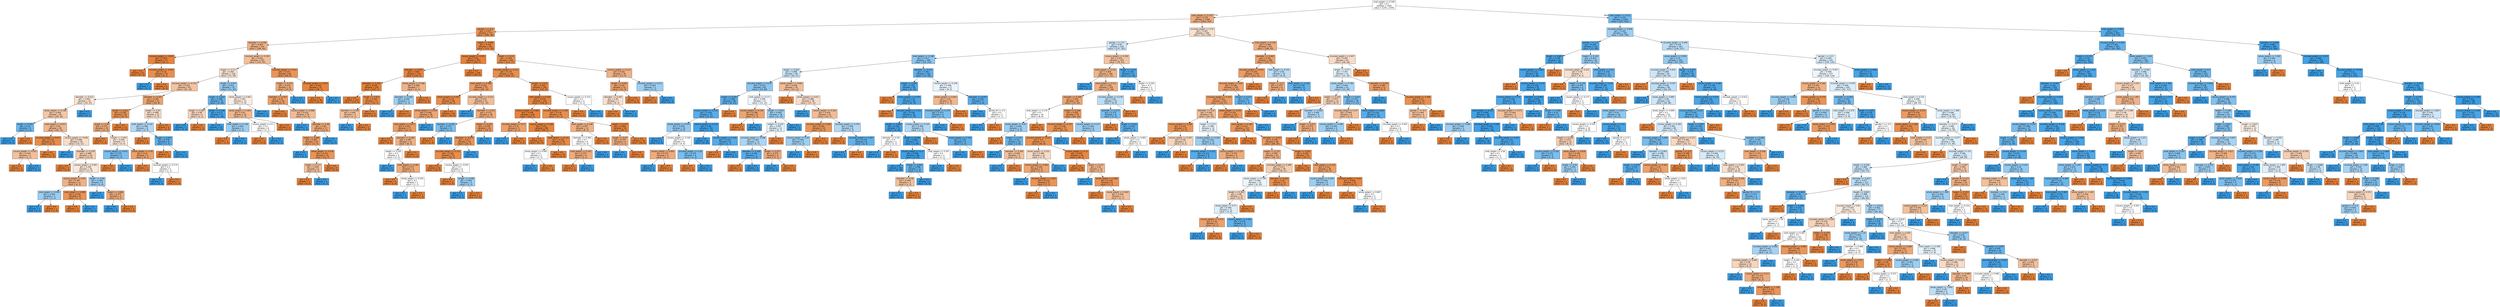 digraph Tree {
node [shape=box, style="filled", color="black", fontname="helvetica"] ;
edge [fontname="helvetica"] ;
0 [label="shell_weight <= 0.249\ngini = 0.5\nsamples = 2505\nvalue = [1251, 1254]", fillcolor="#ffffff"] ;
1 [label="shell_weight <= 0.155\ngini = 0.379\nsamples = 1346\nvalue = [1004, 342]", fillcolor="#eeac7c"] ;
0 -> 1 [labeldistance=2.5, labelangle=45, headlabel="True"] ;
2 [label="gender_I <= 0.5\ngini = 0.217\nsamples = 777\nvalue = [681, 96]", fillcolor="#e99355"] ;
1 -> 2 ;
3 [label="diameter <= 0.248\ngini = 0.405\nsamples = 234\nvalue = [168, 66]", fillcolor="#efb287"] ;
2 -> 3 ;
4 [label="shucked_weight <= 0.053\ngini = 0.053\nsamples = 37\nvalue = [36, 1]", fillcolor="#e6843e"] ;
3 -> 4 ;
5 [label="gini = 0.0\nsamples = 27\nvalue = [27, 0]", fillcolor="#e58139"] ;
4 -> 5 ;
6 [label="shucked_weight <= 0.054\ngini = 0.18\nsamples = 10\nvalue = [9, 1]", fillcolor="#e88f4f"] ;
4 -> 6 ;
7 [label="gini = 0.0\nsamples = 1\nvalue = [0, 1]", fillcolor="#399de5"] ;
6 -> 7 ;
8 [label="gini = 0.0\nsamples = 9\nvalue = [9, 0]", fillcolor="#e58139"] ;
6 -> 8 ;
9 [label="shucked_weight <= 0.193\ngini = 0.442\nsamples = 197\nvalue = [132, 65]", fillcolor="#f2bf9a"] ;
3 -> 9 ;
10 [label="height <= 0.117\ngini = 0.492\nsamples = 128\nvalue = [72, 56]", fillcolor="#f9e3d3"] ;
9 -> 10 ;
11 [label="shucked_weight <= 0.133\ngini = 0.451\nsamples = 93\nvalue = [61, 32]", fillcolor="#f3c3a1"] ;
10 -> 11 ;
12 [label="diameter <= 0.312\ngini = 0.493\nsamples = 52\nvalue = [29, 23]", fillcolor="#fae5d6"] ;
11 -> 12 ;
13 [label="whole_weight <= 0.186\ngini = 0.458\nsamples = 45\nvalue = [29, 16]", fillcolor="#f3c7a6"] ;
12 -> 13 ;
14 [label="length <= 0.352\ngini = 0.32\nsamples = 5\nvalue = [1, 4]", fillcolor="#6ab6ec"] ;
13 -> 14 ;
15 [label="gini = 0.0\nsamples = 4\nvalue = [0, 4]", fillcolor="#399de5"] ;
14 -> 15 ;
16 [label="gini = 0.0\nsamples = 1\nvalue = [1, 0]", fillcolor="#e58139"] ;
14 -> 16 ;
17 [label="shell_weight <= 0.073\ngini = 0.42\nsamples = 40\nvalue = [28, 12]", fillcolor="#f0b78e"] ;
13 -> 17 ;
18 [label="shucked_weight <= 0.073\ngini = 0.133\nsamples = 14\nvalue = [13, 1]", fillcolor="#e78b48"] ;
17 -> 18 ;
19 [label="viscera_weight <= 0.055\ngini = 0.444\nsamples = 3\nvalue = [2, 1]", fillcolor="#f2c09c"] ;
18 -> 19 ;
20 [label="gini = 0.0\nsamples = 2\nvalue = [2, 0]", fillcolor="#e58139"] ;
19 -> 20 ;
21 [label="gini = 0.0\nsamples = 1\nvalue = [0, 1]", fillcolor="#399de5"] ;
19 -> 21 ;
22 [label="gini = 0.0\nsamples = 11\nvalue = [11, 0]", fillcolor="#e58139"] ;
18 -> 22 ;
23 [label="viscera_weight <= 0.038\ngini = 0.488\nsamples = 26\nvalue = [15, 11]", fillcolor="#f8ddca"] ;
17 -> 23 ;
24 [label="gini = 0.0\nsamples = 2\nvalue = [0, 2]", fillcolor="#399de5"] ;
23 -> 24 ;
25 [label="diameter <= 0.278\ngini = 0.469\nsamples = 24\nvalue = [15, 9]", fillcolor="#f5cdb0"] ;
23 -> 25 ;
26 [label="gini = 0.0\nsamples = 4\nvalue = [4, 0]", fillcolor="#e58139"] ;
25 -> 26 ;
27 [label="viscera_weight <= 0.061\ngini = 0.495\nsamples = 20\nvalue = [11, 9]", fillcolor="#fae8db"] ;
25 -> 27 ;
28 [label="viscera_weight <= 0.05\ngini = 0.397\nsamples = 11\nvalue = [8, 3]", fillcolor="#efb083"] ;
27 -> 28 ;
29 [label="shell_weight <= 0.091\ngini = 0.444\nsamples = 3\nvalue = [1, 2]", fillcolor="#9ccef2"] ;
28 -> 29 ;
30 [label="gini = 0.0\nsamples = 2\nvalue = [0, 2]", fillcolor="#399de5"] ;
29 -> 30 ;
31 [label="gini = 0.0\nsamples = 1\nvalue = [1, 0]", fillcolor="#e58139"] ;
29 -> 31 ;
32 [label="shell_weight <= 0.098\ngini = 0.219\nsamples = 8\nvalue = [7, 1]", fillcolor="#e99355"] ;
28 -> 32 ;
33 [label="gini = 0.0\nsamples = 7\nvalue = [7, 0]", fillcolor="#e58139"] ;
32 -> 33 ;
34 [label="gini = 0.0\nsamples = 1\nvalue = [0, 1]", fillcolor="#399de5"] ;
32 -> 34 ;
35 [label="length <= 0.39\ngini = 0.444\nsamples = 9\nvalue = [3, 6]", fillcolor="#9ccef2"] ;
27 -> 35 ;
36 [label="gini = 0.0\nsamples = 5\nvalue = [0, 5]", fillcolor="#399de5"] ;
35 -> 36 ;
37 [label="height <= 0.088\ngini = 0.375\nsamples = 4\nvalue = [3, 1]", fillcolor="#eeab7b"] ;
35 -> 37 ;
38 [label="gini = 0.0\nsamples = 1\nvalue = [0, 1]", fillcolor="#399de5"] ;
37 -> 38 ;
39 [label="gini = 0.0\nsamples = 3\nvalue = [3, 0]", fillcolor="#e58139"] ;
37 -> 39 ;
40 [label="gini = 0.0\nsamples = 7\nvalue = [0, 7]", fillcolor="#399de5"] ;
12 -> 40 ;
41 [label="diameter <= 0.343\ngini = 0.343\nsamples = 41\nvalue = [32, 9]", fillcolor="#eca471"] ;
11 -> 41 ;
42 [label="length <= 0.412\ngini = 0.238\nsamples = 29\nvalue = [25, 4]", fillcolor="#e99559"] ;
41 -> 42 ;
43 [label="length <= 0.39\ngini = 0.375\nsamples = 16\nvalue = [12, 4]", fillcolor="#eeab7b"] ;
42 -> 43 ;
44 [label="gini = 0.0\nsamples = 7\nvalue = [7, 0]", fillcolor="#e58139"] ;
43 -> 44 ;
45 [label="length <= 0.403\ngini = 0.494\nsamples = 9\nvalue = [5, 4]", fillcolor="#fae6d7"] ;
43 -> 45 ;
46 [label="viscera_weight <= 0.052\ngini = 0.375\nsamples = 4\nvalue = [1, 3]", fillcolor="#7bbeee"] ;
45 -> 46 ;
47 [label="gini = 0.0\nsamples = 1\nvalue = [1, 0]", fillcolor="#e58139"] ;
46 -> 47 ;
48 [label="gini = 0.0\nsamples = 3\nvalue = [0, 3]", fillcolor="#399de5"] ;
46 -> 48 ;
49 [label="whole_weight <= 0.36\ngini = 0.32\nsamples = 5\nvalue = [4, 1]", fillcolor="#eca06a"] ;
45 -> 49 ;
50 [label="gini = 0.0\nsamples = 3\nvalue = [3, 0]", fillcolor="#e58139"] ;
49 -> 50 ;
51 [label="shucked_weight <= 0.174\ngini = 0.5\nsamples = 2\nvalue = [1, 1]", fillcolor="#ffffff"] ;
49 -> 51 ;
52 [label="gini = 0.0\nsamples = 1\nvalue = [0, 1]", fillcolor="#399de5"] ;
51 -> 52 ;
53 [label="gini = 0.0\nsamples = 1\nvalue = [1, 0]", fillcolor="#e58139"] ;
51 -> 53 ;
54 [label="gini = 0.0\nsamples = 13\nvalue = [13, 0]", fillcolor="#e58139"] ;
42 -> 54 ;
55 [label="length <= 0.45\ngini = 0.486\nsamples = 12\nvalue = [7, 5]", fillcolor="#f8dbc6"] ;
41 -> 55 ;
56 [label="shell_weight <= 0.122\ngini = 0.469\nsamples = 8\nvalue = [3, 5]", fillcolor="#b0d8f5"] ;
55 -> 56 ;
57 [label="gini = 0.0\nsamples = 2\nvalue = [2, 0]", fillcolor="#e58139"] ;
56 -> 57 ;
58 [label="length <= 0.425\ngini = 0.278\nsamples = 6\nvalue = [1, 5]", fillcolor="#61b1ea"] ;
56 -> 58 ;
59 [label="gini = 0.0\nsamples = 1\nvalue = [1, 0]", fillcolor="#e58139"] ;
58 -> 59 ;
60 [label="gini = 0.0\nsamples = 5\nvalue = [0, 5]", fillcolor="#399de5"] ;
58 -> 60 ;
61 [label="gini = 0.0\nsamples = 4\nvalue = [4, 0]", fillcolor="#e58139"] ;
55 -> 61 ;
62 [label="length <= 0.447\ngini = 0.431\nsamples = 35\nvalue = [11, 24]", fillcolor="#94caf1"] ;
10 -> 62 ;
63 [label="length <= 0.403\ngini = 0.298\nsamples = 22\nvalue = [4, 18]", fillcolor="#65b3eb"] ;
62 -> 63 ;
64 [label="length <= 0.387\ngini = 0.48\nsamples = 5\nvalue = [3, 2]", fillcolor="#f6d5bd"] ;
63 -> 64 ;
65 [label="gini = 0.0\nsamples = 2\nvalue = [0, 2]", fillcolor="#399de5"] ;
64 -> 65 ;
66 [label="gini = 0.0\nsamples = 3\nvalue = [3, 0]", fillcolor="#e58139"] ;
64 -> 66 ;
67 [label="length <= 0.438\ngini = 0.111\nsamples = 17\nvalue = [1, 16]", fillcolor="#45a3e7"] ;
63 -> 67 ;
68 [label="gini = 0.0\nsamples = 14\nvalue = [0, 14]", fillcolor="#399de5"] ;
67 -> 68 ;
69 [label="shell_weight <= 0.138\ngini = 0.444\nsamples = 3\nvalue = [1, 2]", fillcolor="#9ccef2"] ;
67 -> 69 ;
70 [label="gini = 0.0\nsamples = 1\nvalue = [1, 0]", fillcolor="#e58139"] ;
69 -> 70 ;
71 [label="gini = 0.0\nsamples = 2\nvalue = [0, 2]", fillcolor="#399de5"] ;
69 -> 71 ;
72 [label="whole_weight <= 0.462\ngini = 0.497\nsamples = 13\nvalue = [7, 6]", fillcolor="#fbede3"] ;
62 -> 72 ;
73 [label="whole_weight <= 0.443\ngini = 0.42\nsamples = 10\nvalue = [7, 3]", fillcolor="#f0b78e"] ;
72 -> 73 ;
74 [label="viscera_weight <= 0.1\ngini = 0.5\nsamples = 6\nvalue = [3, 3]", fillcolor="#ffffff"] ;
73 -> 74 ;
75 [label="gini = 0.0\nsamples = 3\nvalue = [3, 0]", fillcolor="#e58139"] ;
74 -> 75 ;
76 [label="gini = 0.0\nsamples = 3\nvalue = [0, 3]", fillcolor="#399de5"] ;
74 -> 76 ;
77 [label="gini = 0.0\nsamples = 4\nvalue = [4, 0]", fillcolor="#e58139"] ;
73 -> 77 ;
78 [label="gini = 0.0\nsamples = 3\nvalue = [0, 3]", fillcolor="#399de5"] ;
72 -> 78 ;
79 [label="shucked_weight <= 0.233\ngini = 0.227\nsamples = 69\nvalue = [60, 9]", fillcolor="#e99457"] ;
9 -> 79 ;
80 [label="height <= 0.133\ngini = 0.375\nsamples = 32\nvalue = [24, 8]", fillcolor="#eeab7b"] ;
79 -> 80 ;
81 [label="diameter <= 0.352\ngini = 0.32\nsamples = 30\nvalue = [24, 6]", fillcolor="#eca06a"] ;
80 -> 81 ;
82 [label="gini = 0.0\nsamples = 11\nvalue = [11, 0]", fillcolor="#e58139"] ;
81 -> 82 ;
83 [label="viscera_weight <= 0.088\ngini = 0.432\nsamples = 19\nvalue = [13, 6]", fillcolor="#f1bb94"] ;
81 -> 83 ;
84 [label="gini = 0.0\nsamples = 2\nvalue = [0, 2]", fillcolor="#399de5"] ;
83 -> 84 ;
85 [label="diameter <= 0.38\ngini = 0.36\nsamples = 17\nvalue = [13, 4]", fillcolor="#eda876"] ;
83 -> 85 ;
86 [label="height <= 0.098\ngini = 0.305\nsamples = 16\nvalue = [13, 3]", fillcolor="#eb9e67"] ;
85 -> 86 ;
87 [label="gini = 0.0\nsamples = 1\nvalue = [0, 1]", fillcolor="#399de5"] ;
86 -> 87 ;
88 [label="whole_weight <= 0.478\ngini = 0.231\nsamples = 15\nvalue = [13, 2]", fillcolor="#e99457"] ;
86 -> 88 ;
89 [label="height <= 0.117\ngini = 0.444\nsamples = 6\nvalue = [4, 2]", fillcolor="#f2c09c"] ;
88 -> 89 ;
90 [label="gini = 0.0\nsamples = 4\nvalue = [4, 0]", fillcolor="#e58139"] ;
89 -> 90 ;
91 [label="gini = 0.0\nsamples = 2\nvalue = [0, 2]", fillcolor="#399de5"] ;
89 -> 91 ;
92 [label="gini = 0.0\nsamples = 9\nvalue = [9, 0]", fillcolor="#e58139"] ;
88 -> 92 ;
93 [label="gini = 0.0\nsamples = 1\nvalue = [0, 1]", fillcolor="#399de5"] ;
85 -> 93 ;
94 [label="gini = 0.0\nsamples = 2\nvalue = [0, 2]", fillcolor="#399de5"] ;
80 -> 94 ;
95 [label="shucked_weight <= 0.397\ngini = 0.053\nsamples = 37\nvalue = [36, 1]", fillcolor="#e6843e"] ;
79 -> 95 ;
96 [label="gini = 0.0\nsamples = 36\nvalue = [36, 0]", fillcolor="#e58139"] ;
95 -> 96 ;
97 [label="gini = 0.0\nsamples = 1\nvalue = [0, 1]", fillcolor="#399de5"] ;
95 -> 97 ;
98 [label="height <= 0.098\ngini = 0.104\nsamples = 543\nvalue = [513, 30]", fillcolor="#e78845"] ;
2 -> 98 ;
99 [label="viscera_weight <= 0.035\ngini = 0.02\nsamples = 297\nvalue = [294, 3]", fillcolor="#e5823b"] ;
98 -> 99 ;
100 [label="diameter <= 0.257\ngini = 0.044\nsamples = 133\nvalue = [130, 3]", fillcolor="#e6843e"] ;
99 -> 100 ;
101 [label="diameter <= 0.242\ngini = 0.016\nsamples = 126\nvalue = [125, 1]", fillcolor="#e5823b"] ;
100 -> 101 ;
102 [label="gini = 0.0\nsamples = 115\nvalue = [115, 0]", fillcolor="#e58139"] ;
101 -> 102 ;
103 [label="length <= 0.322\ngini = 0.165\nsamples = 11\nvalue = [10, 1]", fillcolor="#e88e4d"] ;
101 -> 103 ;
104 [label="diameter <= 0.248\ngini = 0.444\nsamples = 3\nvalue = [2, 1]", fillcolor="#f2c09c"] ;
103 -> 104 ;
105 [label="gini = 0.0\nsamples = 1\nvalue = [0, 1]", fillcolor="#399de5"] ;
104 -> 105 ;
106 [label="gini = 0.0\nsamples = 2\nvalue = [2, 0]", fillcolor="#e58139"] ;
104 -> 106 ;
107 [label="gini = 0.0\nsamples = 8\nvalue = [8, 0]", fillcolor="#e58139"] ;
103 -> 107 ;
108 [label="whole_weight <= 0.186\ngini = 0.408\nsamples = 7\nvalue = [5, 2]", fillcolor="#efb388"] ;
100 -> 108 ;
109 [label="diameter <= 0.262\ngini = 0.444\nsamples = 3\nvalue = [1, 2]", fillcolor="#9ccef2"] ;
108 -> 109 ;
110 [label="gini = 0.0\nsamples = 2\nvalue = [0, 2]", fillcolor="#399de5"] ;
109 -> 110 ;
111 [label="gini = 0.0\nsamples = 1\nvalue = [1, 0]", fillcolor="#e58139"] ;
109 -> 111 ;
112 [label="gini = 0.0\nsamples = 4\nvalue = [4, 0]", fillcolor="#e58139"] ;
108 -> 112 ;
113 [label="gini = 0.0\nsamples = 164\nvalue = [164, 0]", fillcolor="#e58139"] ;
99 -> 113 ;
114 [label="height <= 0.133\ngini = 0.195\nsamples = 246\nvalue = [219, 27]", fillcolor="#e89151"] ;
98 -> 114 ;
115 [label="shucked_weight <= 0.157\ngini = 0.174\nsamples = 228\nvalue = [206, 22]", fillcolor="#e88e4e"] ;
114 -> 115 ;
116 [label="shell_weight <= 0.099\ngini = 0.292\nsamples = 79\nvalue = [65, 14]", fillcolor="#eb9c64"] ;
115 -> 116 ;
117 [label="whole_weight <= 0.263\ngini = 0.153\nsamples = 48\nvalue = [44, 4]", fillcolor="#e78c4b"] ;
116 -> 117 ;
118 [label="whole_weight <= 0.259\ngini = 0.346\nsamples = 18\nvalue = [14, 4]", fillcolor="#eca572"] ;
117 -> 118 ;
119 [label="shell_weight <= 0.071\ngini = 0.291\nsamples = 17\nvalue = [14, 3]", fillcolor="#eb9c63"] ;
118 -> 119 ;
120 [label="gini = 0.0\nsamples = 6\nvalue = [6, 0]", fillcolor="#e58139"] ;
119 -> 120 ;
121 [label="diameter <= 0.282\ngini = 0.397\nsamples = 11\nvalue = [8, 3]", fillcolor="#efb083"] ;
119 -> 121 ;
122 [label="height <= 0.105\ngini = 0.5\nsamples = 6\nvalue = [3, 3]", fillcolor="#ffffff"] ;
121 -> 122 ;
123 [label="gini = 0.0\nsamples = 2\nvalue = [0, 2]", fillcolor="#399de5"] ;
122 -> 123 ;
124 [label="shell_weight <= 0.082\ngini = 0.375\nsamples = 4\nvalue = [3, 1]", fillcolor="#eeab7b"] ;
122 -> 124 ;
125 [label="gini = 0.0\nsamples = 2\nvalue = [2, 0]", fillcolor="#e58139"] ;
124 -> 125 ;
126 [label="whole_weight <= 0.239\ngini = 0.5\nsamples = 2\nvalue = [1, 1]", fillcolor="#ffffff"] ;
124 -> 126 ;
127 [label="gini = 0.0\nsamples = 1\nvalue = [0, 1]", fillcolor="#399de5"] ;
126 -> 127 ;
128 [label="gini = 0.0\nsamples = 1\nvalue = [1, 0]", fillcolor="#e58139"] ;
126 -> 128 ;
129 [label="gini = 0.0\nsamples = 5\nvalue = [5, 0]", fillcolor="#e58139"] ;
121 -> 129 ;
130 [label="gini = 0.0\nsamples = 1\nvalue = [0, 1]", fillcolor="#399de5"] ;
118 -> 130 ;
131 [label="gini = 0.0\nsamples = 30\nvalue = [30, 0]", fillcolor="#e58139"] ;
117 -> 131 ;
132 [label="shucked_weight <= 0.123\ngini = 0.437\nsamples = 31\nvalue = [21, 10]", fillcolor="#f1bd97"] ;
116 -> 132 ;
133 [label="gini = 0.0\nsamples = 3\nvalue = [0, 3]", fillcolor="#399de5"] ;
132 -> 133 ;
134 [label="diameter <= 0.312\ngini = 0.375\nsamples = 28\nvalue = [21, 7]", fillcolor="#eeab7b"] ;
132 -> 134 ;
135 [label="diameter <= 0.303\ngini = 0.375\nsamples = 4\nvalue = [1, 3]", fillcolor="#7bbeee"] ;
134 -> 135 ;
136 [label="gini = 0.0\nsamples = 1\nvalue = [1, 0]", fillcolor="#e58139"] ;
135 -> 136 ;
137 [label="gini = 0.0\nsamples = 3\nvalue = [0, 3]", fillcolor="#399de5"] ;
135 -> 137 ;
138 [label="height <= 0.122\ngini = 0.278\nsamples = 24\nvalue = [20, 4]", fillcolor="#ea9a61"] ;
134 -> 138 ;
139 [label="diameter <= 0.375\ngini = 0.227\nsamples = 23\nvalue = [20, 3]", fillcolor="#e99457"] ;
138 -> 139 ;
140 [label="shucked_weight <= 0.153\ngini = 0.165\nsamples = 22\nvalue = [20, 2]", fillcolor="#e88e4d"] ;
139 -> 140 ;
141 [label="gini = 0.0\nsamples = 18\nvalue = [18, 0]", fillcolor="#e58139"] ;
140 -> 141 ;
142 [label="viscera_weight <= 0.055\ngini = 0.5\nsamples = 4\nvalue = [2, 2]", fillcolor="#ffffff"] ;
140 -> 142 ;
143 [label="gini = 0.0\nsamples = 1\nvalue = [1, 0]", fillcolor="#e58139"] ;
142 -> 143 ;
144 [label="length <= 0.438\ngini = 0.444\nsamples = 3\nvalue = [1, 2]", fillcolor="#9ccef2"] ;
142 -> 144 ;
145 [label="gini = 0.0\nsamples = 2\nvalue = [0, 2]", fillcolor="#399de5"] ;
144 -> 145 ;
146 [label="gini = 0.0\nsamples = 1\nvalue = [1, 0]", fillcolor="#e58139"] ;
144 -> 146 ;
147 [label="gini = 0.0\nsamples = 1\nvalue = [0, 1]", fillcolor="#399de5"] ;
139 -> 147 ;
148 [label="gini = 0.0\nsamples = 1\nvalue = [0, 1]", fillcolor="#399de5"] ;
138 -> 148 ;
149 [label="length <= 0.512\ngini = 0.102\nsamples = 149\nvalue = [141, 8]", fillcolor="#e68844"] ;
115 -> 149 ;
150 [label="shell_weight <= 0.136\ngini = 0.079\nsamples = 145\nvalue = [139, 6]", fillcolor="#e68642"] ;
149 -> 150 ;
151 [label="viscera_weight <= 0.063\ngini = 0.038\nsamples = 104\nvalue = [102, 2]", fillcolor="#e6833d"] ;
150 -> 151 ;
152 [label="shucked_weight <= 0.17\ngini = 0.32\nsamples = 5\nvalue = [4, 1]", fillcolor="#eca06a"] ;
151 -> 152 ;
153 [label="gini = 0.0\nsamples = 1\nvalue = [0, 1]", fillcolor="#399de5"] ;
152 -> 153 ;
154 [label="gini = 0.0\nsamples = 4\nvalue = [4, 0]", fillcolor="#e58139"] ;
152 -> 154 ;
155 [label="viscera_weight <= 0.108\ngini = 0.02\nsamples = 99\nvalue = [98, 1]", fillcolor="#e5823b"] ;
151 -> 155 ;
156 [label="gini = 0.0\nsamples = 81\nvalue = [81, 0]", fillcolor="#e58139"] ;
155 -> 156 ;
157 [label="shell_weight <= 0.115\ngini = 0.105\nsamples = 18\nvalue = [17, 1]", fillcolor="#e78845"] ;
155 -> 157 ;
158 [label="whole_weight <= 0.445\ngini = 0.5\nsamples = 2\nvalue = [1, 1]", fillcolor="#ffffff"] ;
157 -> 158 ;
159 [label="gini = 0.0\nsamples = 1\nvalue = [0, 1]", fillcolor="#399de5"] ;
158 -> 159 ;
160 [label="gini = 0.0\nsamples = 1\nvalue = [1, 0]", fillcolor="#e58139"] ;
158 -> 160 ;
161 [label="gini = 0.0\nsamples = 16\nvalue = [16, 0]", fillcolor="#e58139"] ;
157 -> 161 ;
162 [label="shucked_weight <= 0.196\ngini = 0.176\nsamples = 41\nvalue = [37, 4]", fillcolor="#e88f4e"] ;
150 -> 162 ;
163 [label="shell_weight <= 0.148\ngini = 0.397\nsamples = 11\nvalue = [8, 3]", fillcolor="#efb083"] ;
162 -> 163 ;
164 [label="diameter <= 0.365\ngini = 0.5\nsamples = 6\nvalue = [3, 3]", fillcolor="#ffffff"] ;
163 -> 164 ;
165 [label="shell_weight <= 0.142\ngini = 0.375\nsamples = 4\nvalue = [3, 1]", fillcolor="#eeab7b"] ;
164 -> 165 ;
166 [label="gini = 0.0\nsamples = 3\nvalue = [3, 0]", fillcolor="#e58139"] ;
165 -> 166 ;
167 [label="gini = 0.0\nsamples = 1\nvalue = [0, 1]", fillcolor="#399de5"] ;
165 -> 167 ;
168 [label="gini = 0.0\nsamples = 2\nvalue = [0, 2]", fillcolor="#399de5"] ;
164 -> 168 ;
169 [label="gini = 0.0\nsamples = 5\nvalue = [5, 0]", fillcolor="#e58139"] ;
163 -> 169 ;
170 [label="height <= 0.107\ngini = 0.064\nsamples = 30\nvalue = [29, 1]", fillcolor="#e68540"] ;
162 -> 170 ;
171 [label="length <= 0.47\ngini = 0.375\nsamples = 4\nvalue = [3, 1]", fillcolor="#eeab7b"] ;
170 -> 171 ;
172 [label="gini = 0.0\nsamples = 1\nvalue = [0, 1]", fillcolor="#399de5"] ;
171 -> 172 ;
173 [label="gini = 0.0\nsamples = 3\nvalue = [3, 0]", fillcolor="#e58139"] ;
171 -> 173 ;
174 [label="gini = 0.0\nsamples = 26\nvalue = [26, 0]", fillcolor="#e58139"] ;
170 -> 174 ;
175 [label="viscera_weight <= 0.123\ngini = 0.5\nsamples = 4\nvalue = [2, 2]", fillcolor="#ffffff"] ;
149 -> 175 ;
176 [label="gini = 0.0\nsamples = 2\nvalue = [2, 0]", fillcolor="#e58139"] ;
175 -> 176 ;
177 [label="gini = 0.0\nsamples = 2\nvalue = [0, 2]", fillcolor="#399de5"] ;
175 -> 177 ;
178 [label="viscera_weight <= 0.127\ngini = 0.401\nsamples = 18\nvalue = [13, 5]", fillcolor="#efb185"] ;
114 -> 178 ;
179 [label="length <= 0.453\ngini = 0.32\nsamples = 15\nvalue = [12, 3]", fillcolor="#eca06a"] ;
178 -> 179 ;
180 [label="diameter <= 0.343\ngini = 0.49\nsamples = 7\nvalue = [4, 3]", fillcolor="#f8e0ce"] ;
179 -> 180 ;
181 [label="gini = 0.0\nsamples = 4\nvalue = [4, 0]", fillcolor="#e58139"] ;
180 -> 181 ;
182 [label="gini = 0.0\nsamples = 3\nvalue = [0, 3]", fillcolor="#399de5"] ;
180 -> 182 ;
183 [label="gini = 0.0\nsamples = 8\nvalue = [8, 0]", fillcolor="#e58139"] ;
179 -> 183 ;
184 [label="shucked_weight <= 0.211\ngini = 0.444\nsamples = 3\nvalue = [1, 2]", fillcolor="#9ccef2"] ;
178 -> 184 ;
185 [label="gini = 0.0\nsamples = 1\nvalue = [1, 0]", fillcolor="#e58139"] ;
184 -> 185 ;
186 [label="gini = 0.0\nsamples = 2\nvalue = [0, 2]", fillcolor="#399de5"] ;
184 -> 186 ;
187 [label="shucked_weight <= 0.32\ngini = 0.491\nsamples = 569\nvalue = [323, 246]", fillcolor="#f9e1d0"] ;
1 -> 187 ;
188 [label="gender_I <= 0.5\ngini = 0.49\nsamples = 318\nvalue = [137, 181]", fillcolor="#cfe7f9"] ;
187 -> 188 ;
189 [label="shell_weight <= 0.186\ngini = 0.417\nsamples = 199\nvalue = [59, 140]", fillcolor="#8cc6f0"] ;
188 -> 189 ;
190 [label="length <= 0.502\ngini = 0.489\nsamples = 99\nvalue = [42, 57]", fillcolor="#cbe5f8"] ;
189 -> 190 ;
191 [label="shucked_weight <= 0.237\ngini = 0.414\nsamples = 65\nvalue = [19, 46]", fillcolor="#8bc5f0"] ;
190 -> 191 ;
192 [label="height <= 0.165\ngini = 0.266\nsamples = 38\nvalue = [6, 32]", fillcolor="#5eafea"] ;
191 -> 192 ;
193 [label="viscera_weight <= 0.115\ngini = 0.234\nsamples = 37\nvalue = [5, 32]", fillcolor="#58ace9"] ;
192 -> 193 ;
194 [label="whole_weight <= 0.475\ngini = 0.426\nsamples = 13\nvalue = [4, 9]", fillcolor="#91c9f1"] ;
193 -> 194 ;
195 [label="gini = 0.0\nsamples = 5\nvalue = [0, 5]", fillcolor="#399de5"] ;
194 -> 195 ;
196 [label="viscera_weight <= 0.106\ngini = 0.5\nsamples = 8\nvalue = [4, 4]", fillcolor="#ffffff"] ;
194 -> 196 ;
197 [label="viscera_weight <= 0.091\ngini = 0.375\nsamples = 4\nvalue = [3, 1]", fillcolor="#eeab7b"] ;
196 -> 197 ;
198 [label="gini = 0.0\nsamples = 1\nvalue = [0, 1]", fillcolor="#399de5"] ;
197 -> 198 ;
199 [label="gini = 0.0\nsamples = 3\nvalue = [3, 0]", fillcolor="#e58139"] ;
197 -> 199 ;
200 [label="shucked_weight <= 0.19\ngini = 0.375\nsamples = 4\nvalue = [1, 3]", fillcolor="#7bbeee"] ;
196 -> 200 ;
201 [label="gini = 0.0\nsamples = 1\nvalue = [1, 0]", fillcolor="#e58139"] ;
200 -> 201 ;
202 [label="gini = 0.0\nsamples = 3\nvalue = [0, 3]", fillcolor="#399de5"] ;
200 -> 202 ;
203 [label="viscera_weight <= 0.133\ngini = 0.08\nsamples = 24\nvalue = [1, 23]", fillcolor="#42a1e6"] ;
193 -> 203 ;
204 [label="gini = 0.0\nsamples = 16\nvalue = [0, 16]", fillcolor="#399de5"] ;
203 -> 204 ;
205 [label="viscera_weight <= 0.134\ngini = 0.219\nsamples = 8\nvalue = [1, 7]", fillcolor="#55abe9"] ;
203 -> 205 ;
206 [label="gini = 0.0\nsamples = 1\nvalue = [1, 0]", fillcolor="#e58139"] ;
205 -> 206 ;
207 [label="gini = 0.0\nsamples = 7\nvalue = [0, 7]", fillcolor="#399de5"] ;
205 -> 207 ;
208 [label="gini = 0.0\nsamples = 1\nvalue = [1, 0]", fillcolor="#e58139"] ;
192 -> 208 ;
209 [label="shell_weight <= 0.171\ngini = 0.499\nsamples = 27\nvalue = [13, 14]", fillcolor="#f1f8fd"] ;
191 -> 209 ;
210 [label="viscera_weight <= 0.145\ngini = 0.346\nsamples = 9\nvalue = [7, 2]", fillcolor="#eca572"] ;
209 -> 210 ;
211 [label="gini = 0.0\nsamples = 7\nvalue = [7, 0]", fillcolor="#e58139"] ;
210 -> 211 ;
212 [label="gini = 0.0\nsamples = 2\nvalue = [0, 2]", fillcolor="#399de5"] ;
210 -> 212 ;
213 [label="length <= 0.493\ngini = 0.444\nsamples = 18\nvalue = [6, 12]", fillcolor="#9ccef2"] ;
209 -> 213 ;
214 [label="height <= 0.142\ngini = 0.497\nsamples = 13\nvalue = [6, 7]", fillcolor="#e3f1fb"] ;
213 -> 214 ;
215 [label="shucked_weight <= 0.268\ngini = 0.463\nsamples = 11\nvalue = [4, 7]", fillcolor="#aad5f4"] ;
214 -> 215 ;
216 [label="diameter <= 0.358\ngini = 0.245\nsamples = 7\nvalue = [1, 6]", fillcolor="#5aade9"] ;
215 -> 216 ;
217 [label="gini = 0.0\nsamples = 1\nvalue = [1, 0]", fillcolor="#e58139"] ;
216 -> 217 ;
218 [label="gini = 0.0\nsamples = 6\nvalue = [0, 6]", fillcolor="#399de5"] ;
216 -> 218 ;
219 [label="length <= 0.477\ngini = 0.375\nsamples = 4\nvalue = [3, 1]", fillcolor="#eeab7b"] ;
215 -> 219 ;
220 [label="gini = 0.0\nsamples = 1\nvalue = [0, 1]", fillcolor="#399de5"] ;
219 -> 220 ;
221 [label="gini = 0.0\nsamples = 3\nvalue = [3, 0]", fillcolor="#e58139"] ;
219 -> 221 ;
222 [label="gini = 0.0\nsamples = 2\nvalue = [2, 0]", fillcolor="#e58139"] ;
214 -> 222 ;
223 [label="gini = 0.0\nsamples = 5\nvalue = [0, 5]", fillcolor="#399de5"] ;
213 -> 223 ;
224 [label="whole_weight <= 0.583\ngini = 0.438\nsamples = 34\nvalue = [23, 11]", fillcolor="#f1bd98"] ;
190 -> 224 ;
225 [label="gini = 0.0\nsamples = 8\nvalue = [8, 0]", fillcolor="#e58139"] ;
224 -> 225 ;
226 [label="whole_weight <= 0.611\ngini = 0.488\nsamples = 26\nvalue = [15, 11]", fillcolor="#f8ddca"] ;
224 -> 226 ;
227 [label="gini = 0.0\nsamples = 4\nvalue = [0, 4]", fillcolor="#399de5"] ;
226 -> 227 ;
228 [label="viscera_weight <= 0.163\ngini = 0.434\nsamples = 22\nvalue = [15, 7]", fillcolor="#f1bc95"] ;
226 -> 228 ;
229 [label="shucked_weight <= 0.265\ngini = 0.245\nsamples = 14\nvalue = [12, 2]", fillcolor="#e9965a"] ;
228 -> 229 ;
230 [label="viscera_weight <= 0.15\ngini = 0.444\nsamples = 3\nvalue = [1, 2]", fillcolor="#9ccef2"] ;
229 -> 230 ;
231 [label="gini = 0.0\nsamples = 2\nvalue = [0, 2]", fillcolor="#399de5"] ;
230 -> 231 ;
232 [label="gini = 0.0\nsamples = 1\nvalue = [1, 0]", fillcolor="#e58139"] ;
230 -> 232 ;
233 [label="gini = 0.0\nsamples = 11\nvalue = [11, 0]", fillcolor="#e58139"] ;
229 -> 233 ;
234 [label="shucked_weight <= 0.255\ngini = 0.469\nsamples = 8\nvalue = [3, 5]", fillcolor="#b0d8f5"] ;
228 -> 234 ;
235 [label="gini = 0.0\nsamples = 2\nvalue = [2, 0]", fillcolor="#e58139"] ;
234 -> 235 ;
236 [label="shucked_weight <= 0.307\ngini = 0.278\nsamples = 6\nvalue = [1, 5]", fillcolor="#61b1ea"] ;
234 -> 236 ;
237 [label="gini = 0.0\nsamples = 5\nvalue = [0, 5]", fillcolor="#399de5"] ;
236 -> 237 ;
238 [label="gini = 0.0\nsamples = 1\nvalue = [1, 0]", fillcolor="#e58139"] ;
236 -> 238 ;
239 [label="diameter <= 0.417\ngini = 0.282\nsamples = 100\nvalue = [17, 83]", fillcolor="#62b1ea"] ;
189 -> 239 ;
240 [label="height <= 0.095\ngini = 0.193\nsamples = 83\nvalue = [9, 74]", fillcolor="#51a9e8"] ;
239 -> 240 ;
241 [label="gini = 0.0\nsamples = 1\nvalue = [1, 0]", fillcolor="#e58139"] ;
240 -> 241 ;
242 [label="whole_weight <= 0.476\ngini = 0.176\nsamples = 82\nvalue = [8, 74]", fillcolor="#4ea8e8"] ;
240 -> 242 ;
243 [label="gini = 0.0\nsamples = 1\nvalue = [1, 0]", fillcolor="#e58139"] ;
242 -> 243 ;
244 [label="shucked_weight <= 0.311\ngini = 0.158\nsamples = 81\nvalue = [7, 74]", fillcolor="#4ca6e7"] ;
242 -> 244 ;
245 [label="length <= 0.463\ngini = 0.104\nsamples = 73\nvalue = [4, 69]", fillcolor="#44a3e7"] ;
244 -> 245 ;
246 [label="diameter <= 0.36\ngini = 0.5\nsamples = 2\nvalue = [1, 1]", fillcolor="#ffffff"] ;
245 -> 246 ;
247 [label="gini = 0.0\nsamples = 1\nvalue = [0, 1]", fillcolor="#399de5"] ;
246 -> 247 ;
248 [label="gini = 0.0\nsamples = 1\nvalue = [1, 0]", fillcolor="#e58139"] ;
246 -> 248 ;
249 [label="length <= 0.548\ngini = 0.081\nsamples = 71\nvalue = [3, 68]", fillcolor="#42a1e6"] ;
245 -> 249 ;
250 [label="viscera_weight <= 0.17\ngini = 0.056\nsamples = 69\nvalue = [2, 67]", fillcolor="#3fa0e6"] ;
249 -> 250 ;
251 [label="gini = 0.0\nsamples = 58\nvalue = [0, 58]", fillcolor="#399de5"] ;
250 -> 251 ;
252 [label="length <= 0.502\ngini = 0.298\nsamples = 11\nvalue = [2, 9]", fillcolor="#65b3eb"] ;
250 -> 252 ;
253 [label="diameter <= 0.38\ngini = 0.444\nsamples = 3\nvalue = [2, 1]", fillcolor="#f2c09c"] ;
252 -> 253 ;
254 [label="gini = 0.0\nsamples = 1\nvalue = [0, 1]", fillcolor="#399de5"] ;
253 -> 254 ;
255 [label="gini = 0.0\nsamples = 2\nvalue = [2, 0]", fillcolor="#e58139"] ;
253 -> 255 ;
256 [label="gini = 0.0\nsamples = 8\nvalue = [0, 8]", fillcolor="#399de5"] ;
252 -> 256 ;
257 [label="shell_weight <= 0.197\ngini = 0.5\nsamples = 2\nvalue = [1, 1]", fillcolor="#ffffff"] ;
249 -> 257 ;
258 [label="gini = 0.0\nsamples = 1\nvalue = [0, 1]", fillcolor="#399de5"] ;
257 -> 258 ;
259 [label="gini = 0.0\nsamples = 1\nvalue = [1, 0]", fillcolor="#e58139"] ;
257 -> 259 ;
260 [label="viscera_weight <= 0.134\ngini = 0.469\nsamples = 8\nvalue = [3, 5]", fillcolor="#b0d8f5"] ;
244 -> 260 ;
261 [label="gini = 0.0\nsamples = 2\nvalue = [2, 0]", fillcolor="#e58139"] ;
260 -> 261 ;
262 [label="whole_weight <= 0.748\ngini = 0.278\nsamples = 6\nvalue = [1, 5]", fillcolor="#61b1ea"] ;
260 -> 262 ;
263 [label="gini = 0.0\nsamples = 5\nvalue = [0, 5]", fillcolor="#399de5"] ;
262 -> 263 ;
264 [label="gini = 0.0\nsamples = 1\nvalue = [1, 0]", fillcolor="#e58139"] ;
262 -> 264 ;
265 [label="viscera_weight <= 0.158\ngini = 0.498\nsamples = 17\nvalue = [8, 9]", fillcolor="#e9f4fc"] ;
239 -> 265 ;
266 [label="whole_weight <= 0.643\ngini = 0.42\nsamples = 10\nvalue = [7, 3]", fillcolor="#f0b78e"] ;
265 -> 266 ;
267 [label="shucked_weight <= 0.279\ngini = 0.375\nsamples = 4\nvalue = [1, 3]", fillcolor="#7bbeee"] ;
266 -> 267 ;
268 [label="gini = 0.0\nsamples = 3\nvalue = [0, 3]", fillcolor="#399de5"] ;
267 -> 268 ;
269 [label="gini = 0.0\nsamples = 1\nvalue = [1, 0]", fillcolor="#e58139"] ;
267 -> 269 ;
270 [label="gini = 0.0\nsamples = 6\nvalue = [6, 0]", fillcolor="#e58139"] ;
266 -> 270 ;
271 [label="diameter <= 0.447\ngini = 0.245\nsamples = 7\nvalue = [1, 6]", fillcolor="#5aade9"] ;
265 -> 271 ;
272 [label="gini = 0.0\nsamples = 5\nvalue = [0, 5]", fillcolor="#399de5"] ;
271 -> 272 ;
273 [label="gender_M <= 0.5\ngini = 0.5\nsamples = 2\nvalue = [1, 1]", fillcolor="#ffffff"] ;
271 -> 273 ;
274 [label="gini = 0.0\nsamples = 1\nvalue = [0, 1]", fillcolor="#399de5"] ;
273 -> 274 ;
275 [label="gini = 0.0\nsamples = 1\nvalue = [1, 0]", fillcolor="#e58139"] ;
273 -> 275 ;
276 [label="viscera_weight <= 0.165\ngini = 0.452\nsamples = 119\nvalue = [78, 41]", fillcolor="#f3c3a1"] ;
188 -> 276 ;
277 [label="shell_weight <= 0.155\ngini = 0.409\nsamples = 108\nvalue = [77, 31]", fillcolor="#efb489"] ;
276 -> 277 ;
278 [label="gini = 0.0\nsamples = 3\nvalue = [0, 3]", fillcolor="#399de5"] ;
277 -> 278 ;
279 [label="shell_weight <= 0.211\ngini = 0.391\nsamples = 105\nvalue = [77, 28]", fillcolor="#eeaf81"] ;
277 -> 279 ;
280 [label="diameter <= 0.368\ngini = 0.356\nsamples = 95\nvalue = [73, 22]", fillcolor="#eda775"] ;
279 -> 280 ;
281 [label="shell_weight <= 0.176\ngini = 0.5\nsamples = 16\nvalue = [8, 8]", fillcolor="#ffffff"] ;
280 -> 281 ;
282 [label="whole_weight <= 0.41\ngini = 0.444\nsamples = 12\nvalue = [4, 8]", fillcolor="#9ccef2"] ;
281 -> 282 ;
283 [label="gini = 0.0\nsamples = 2\nvalue = [2, 0]", fillcolor="#e58139"] ;
282 -> 283 ;
284 [label="height <= 0.127\ngini = 0.32\nsamples = 10\nvalue = [2, 8]", fillcolor="#6ab6ec"] ;
282 -> 284 ;
285 [label="gini = 0.0\nsamples = 7\nvalue = [0, 7]", fillcolor="#399de5"] ;
284 -> 285 ;
286 [label="diameter <= 0.358\ngini = 0.444\nsamples = 3\nvalue = [2, 1]", fillcolor="#f2c09c"] ;
284 -> 286 ;
287 [label="gini = 0.0\nsamples = 1\nvalue = [0, 1]", fillcolor="#399de5"] ;
286 -> 287 ;
288 [label="gini = 0.0\nsamples = 2\nvalue = [2, 0]", fillcolor="#e58139"] ;
286 -> 288 ;
289 [label="gini = 0.0\nsamples = 4\nvalue = [4, 0]", fillcolor="#e58139"] ;
281 -> 289 ;
290 [label="height <= 0.148\ngini = 0.292\nsamples = 79\nvalue = [65, 14]", fillcolor="#eb9c64"] ;
280 -> 290 ;
291 [label="shucked_weight <= 0.312\ngini = 0.236\nsamples = 73\nvalue = [63, 10]", fillcolor="#e99558"] ;
290 -> 291 ;
292 [label="shucked_weight <= 0.211\ngini = 0.2\nsamples = 71\nvalue = [63, 8]", fillcolor="#e89152"] ;
291 -> 292 ;
293 [label="whole_weight <= 0.522\ngini = 0.486\nsamples = 12\nvalue = [7, 5]", fillcolor="#f8dbc6"] ;
292 -> 293 ;
294 [label="viscera_weight <= 0.083\ngini = 0.346\nsamples = 9\nvalue = [7, 2]", fillcolor="#eca572"] ;
293 -> 294 ;
295 [label="gini = 0.0\nsamples = 1\nvalue = [0, 1]", fillcolor="#399de5"] ;
294 -> 295 ;
296 [label="shucked_weight <= 0.207\ngini = 0.219\nsamples = 8\nvalue = [7, 1]", fillcolor="#e99355"] ;
294 -> 296 ;
297 [label="gini = 0.0\nsamples = 7\nvalue = [7, 0]", fillcolor="#e58139"] ;
296 -> 297 ;
298 [label="gini = 0.0\nsamples = 1\nvalue = [0, 1]", fillcolor="#399de5"] ;
296 -> 298 ;
299 [label="gini = 0.0\nsamples = 3\nvalue = [0, 3]", fillcolor="#399de5"] ;
293 -> 299 ;
300 [label="viscera_weight <= 0.15\ngini = 0.097\nsamples = 59\nvalue = [56, 3]", fillcolor="#e68844"] ;
292 -> 300 ;
301 [label="gini = 0.0\nsamples = 49\nvalue = [49, 0]", fillcolor="#e58139"] ;
300 -> 301 ;
302 [label="height <= 0.127\ngini = 0.42\nsamples = 10\nvalue = [7, 3]", fillcolor="#f0b78e"] ;
300 -> 302 ;
303 [label="gini = 0.0\nsamples = 2\nvalue = [0, 2]", fillcolor="#399de5"] ;
302 -> 303 ;
304 [label="whole_weight <= 0.662\ngini = 0.219\nsamples = 8\nvalue = [7, 1]", fillcolor="#e99355"] ;
302 -> 304 ;
305 [label="gini = 0.0\nsamples = 5\nvalue = [5, 0]", fillcolor="#e58139"] ;
304 -> 305 ;
306 [label="whole_weight <= 0.663\ngini = 0.444\nsamples = 3\nvalue = [2, 1]", fillcolor="#f2c09c"] ;
304 -> 306 ;
307 [label="gini = 0.0\nsamples = 1\nvalue = [0, 1]", fillcolor="#399de5"] ;
306 -> 307 ;
308 [label="gini = 0.0\nsamples = 2\nvalue = [2, 0]", fillcolor="#e58139"] ;
306 -> 308 ;
309 [label="gini = 0.0\nsamples = 2\nvalue = [0, 2]", fillcolor="#399de5"] ;
291 -> 309 ;
310 [label="viscera_weight <= 0.127\ngini = 0.444\nsamples = 6\nvalue = [2, 4]", fillcolor="#9ccef2"] ;
290 -> 310 ;
311 [label="gini = 0.0\nsamples = 2\nvalue = [2, 0]", fillcolor="#e58139"] ;
310 -> 311 ;
312 [label="gini = 0.0\nsamples = 4\nvalue = [0, 4]", fillcolor="#399de5"] ;
310 -> 312 ;
313 [label="shucked_weight <= 0.278\ngini = 0.48\nsamples = 10\nvalue = [4, 6]", fillcolor="#bddef6"] ;
279 -> 313 ;
314 [label="diameter <= 0.373\ngini = 0.375\nsamples = 8\nvalue = [2, 6]", fillcolor="#7bbeee"] ;
313 -> 314 ;
315 [label="gini = 0.0\nsamples = 1\nvalue = [1, 0]", fillcolor="#e58139"] ;
314 -> 315 ;
316 [label="length <= 0.535\ngini = 0.245\nsamples = 7\nvalue = [1, 6]", fillcolor="#5aade9"] ;
314 -> 316 ;
317 [label="gini = 0.0\nsamples = 5\nvalue = [0, 5]", fillcolor="#399de5"] ;
316 -> 317 ;
318 [label="whole_weight <= 0.662\ngini = 0.5\nsamples = 2\nvalue = [1, 1]", fillcolor="#ffffff"] ;
316 -> 318 ;
319 [label="gini = 0.0\nsamples = 1\nvalue = [1, 0]", fillcolor="#e58139"] ;
318 -> 319 ;
320 [label="gini = 0.0\nsamples = 1\nvalue = [0, 1]", fillcolor="#399de5"] ;
318 -> 320 ;
321 [label="gini = 0.0\nsamples = 2\nvalue = [2, 0]", fillcolor="#e58139"] ;
313 -> 321 ;
322 [label="height <= 0.153\ngini = 0.165\nsamples = 11\nvalue = [1, 10]", fillcolor="#4da7e8"] ;
276 -> 322 ;
323 [label="gini = 0.0\nsamples = 9\nvalue = [0, 9]", fillcolor="#399de5"] ;
322 -> 323 ;
324 [label="height <= 0.163\ngini = 0.5\nsamples = 2\nvalue = [1, 1]", fillcolor="#ffffff"] ;
322 -> 324 ;
325 [label="gini = 0.0\nsamples = 1\nvalue = [1, 0]", fillcolor="#e58139"] ;
324 -> 325 ;
326 [label="gini = 0.0\nsamples = 1\nvalue = [0, 1]", fillcolor="#399de5"] ;
324 -> 326 ;
327 [label="shell_weight <= 0.236\ngini = 0.384\nsamples = 251\nvalue = [186, 65]", fillcolor="#eead7e"] ;
187 -> 327 ;
328 [label="diameter <= 0.463\ngini = 0.321\nsamples = 184\nvalue = [147, 37]", fillcolor="#eca16b"] ;
327 -> 328 ;
329 [label="shucked_weight <= 0.451\ngini = 0.293\nsamples = 174\nvalue = [143, 31]", fillcolor="#eb9c64"] ;
328 -> 329 ;
330 [label="shucked_weight <= 0.44\ngini = 0.328\nsamples = 150\nvalue = [119, 31]", fillcolor="#eca26d"] ;
329 -> 330 ;
331 [label="shucked_weight <= 0.334\ngini = 0.303\nsamples = 145\nvalue = [118, 27]", fillcolor="#eb9e66"] ;
330 -> 331 ;
332 [label="diameter <= 0.41\ngini = 0.444\nsamples = 30\nvalue = [20, 10]", fillcolor="#f2c09c"] ;
331 -> 332 ;
333 [label="viscera_weight <= 0.156\ngini = 0.231\nsamples = 15\nvalue = [13, 2]", fillcolor="#e99457"] ;
332 -> 333 ;
334 [label="gini = 0.0\nsamples = 10\nvalue = [10, 0]", fillcolor="#e58139"] ;
333 -> 334 ;
335 [label="viscera_weight <= 0.167\ngini = 0.48\nsamples = 5\nvalue = [3, 2]", fillcolor="#f6d5bd"] ;
333 -> 335 ;
336 [label="gini = 0.0\nsamples = 2\nvalue = [0, 2]", fillcolor="#399de5"] ;
335 -> 336 ;
337 [label="gini = 0.0\nsamples = 3\nvalue = [3, 0]", fillcolor="#e58139"] ;
335 -> 337 ;
338 [label="length <= 0.572\ngini = 0.498\nsamples = 15\nvalue = [7, 8]", fillcolor="#e6f3fc"] ;
332 -> 338 ;
339 [label="viscera_weight <= 0.183\ngini = 0.444\nsamples = 12\nvalue = [4, 8]", fillcolor="#9ccef2"] ;
338 -> 339 ;
340 [label="shucked_weight <= 0.321\ngini = 0.219\nsamples = 8\nvalue = [1, 7]", fillcolor="#55abe9"] ;
339 -> 340 ;
341 [label="gini = 0.0\nsamples = 1\nvalue = [1, 0]", fillcolor="#e58139"] ;
340 -> 341 ;
342 [label="gini = 0.0\nsamples = 7\nvalue = [0, 7]", fillcolor="#399de5"] ;
340 -> 342 ;
343 [label="viscera_weight <= 0.237\ngini = 0.375\nsamples = 4\nvalue = [3, 1]", fillcolor="#eeab7b"] ;
339 -> 343 ;
344 [label="gini = 0.0\nsamples = 3\nvalue = [3, 0]", fillcolor="#e58139"] ;
343 -> 344 ;
345 [label="gini = 0.0\nsamples = 1\nvalue = [0, 1]", fillcolor="#399de5"] ;
343 -> 345 ;
346 [label="gini = 0.0\nsamples = 3\nvalue = [3, 0]", fillcolor="#e58139"] ;
338 -> 346 ;
347 [label="whole_weight <= 0.931\ngini = 0.252\nsamples = 115\nvalue = [98, 17]", fillcolor="#ea975b"] ;
331 -> 347 ;
348 [label="shell_weight <= 0.181\ngini = 0.241\nsamples = 114\nvalue = [98, 16]", fillcolor="#e99659"] ;
347 -> 348 ;
349 [label="gini = 0.0\nsamples = 18\nvalue = [18, 0]", fillcolor="#e58139"] ;
348 -> 349 ;
350 [label="diameter <= 0.428\ngini = 0.278\nsamples = 96\nvalue = [80, 16]", fillcolor="#ea9a61"] ;
348 -> 350 ;
351 [label="height <= 0.133\ngini = 0.393\nsamples = 41\nvalue = [30, 11]", fillcolor="#efaf82"] ;
350 -> 351 ;
352 [label="gini = 0.0\nsamples = 12\nvalue = [12, 0]", fillcolor="#e58139"] ;
351 -> 352 ;
353 [label="shucked_weight <= 0.389\ngini = 0.471\nsamples = 29\nvalue = [18, 11]", fillcolor="#f5ceb2"] ;
351 -> 353 ;
354 [label="whole_weight <= 0.799\ngini = 0.499\nsamples = 19\nvalue = [9, 10]", fillcolor="#ebf5fc"] ;
353 -> 354 ;
355 [label="length <= 0.543\ngini = 0.48\nsamples = 15\nvalue = [9, 6]", fillcolor="#f6d5bd"] ;
354 -> 355 ;
356 [label="whole_weight <= 0.71\ngini = 0.496\nsamples = 11\nvalue = [5, 6]", fillcolor="#deeffb"] ;
355 -> 356 ;
357 [label="viscera_weight <= 0.131\ngini = 0.32\nsamples = 5\nvalue = [4, 1]", fillcolor="#eca06a"] ;
356 -> 357 ;
358 [label="gini = 0.0\nsamples = 1\nvalue = [0, 1]", fillcolor="#399de5"] ;
357 -> 358 ;
359 [label="gini = 0.0\nsamples = 4\nvalue = [4, 0]", fillcolor="#e58139"] ;
357 -> 359 ;
360 [label="viscera_weight <= 0.182\ngini = 0.278\nsamples = 6\nvalue = [1, 5]", fillcolor="#61b1ea"] ;
356 -> 360 ;
361 [label="gini = 0.0\nsamples = 5\nvalue = [0, 5]", fillcolor="#399de5"] ;
360 -> 361 ;
362 [label="gini = 0.0\nsamples = 1\nvalue = [1, 0]", fillcolor="#e58139"] ;
360 -> 362 ;
363 [label="gini = 0.0\nsamples = 4\nvalue = [4, 0]", fillcolor="#e58139"] ;
355 -> 363 ;
364 [label="gini = 0.0\nsamples = 4\nvalue = [0, 4]", fillcolor="#399de5"] ;
354 -> 364 ;
365 [label="diameter <= 0.422\ngini = 0.18\nsamples = 10\nvalue = [9, 1]", fillcolor="#e88f4f"] ;
353 -> 365 ;
366 [label="gini = 0.0\nsamples = 9\nvalue = [9, 0]", fillcolor="#e58139"] ;
365 -> 366 ;
367 [label="gini = 0.0\nsamples = 1\nvalue = [0, 1]", fillcolor="#399de5"] ;
365 -> 367 ;
368 [label="length <= 0.562\ngini = 0.165\nsamples = 55\nvalue = [50, 5]", fillcolor="#e88e4d"] ;
350 -> 368 ;
369 [label="gini = 0.0\nsamples = 29\nvalue = [29, 0]", fillcolor="#e58139"] ;
368 -> 369 ;
370 [label="shell_weight <= 0.219\ngini = 0.311\nsamples = 26\nvalue = [21, 5]", fillcolor="#eb9f68"] ;
368 -> 370 ;
371 [label="viscera_weight <= 0.183\ngini = 0.444\nsamples = 6\nvalue = [2, 4]", fillcolor="#9ccef2"] ;
370 -> 371 ;
372 [label="gini = 0.0\nsamples = 4\nvalue = [0, 4]", fillcolor="#399de5"] ;
371 -> 372 ;
373 [label="gini = 0.0\nsamples = 2\nvalue = [2, 0]", fillcolor="#e58139"] ;
371 -> 373 ;
374 [label="shucked_weight <= 0.43\ngini = 0.095\nsamples = 20\nvalue = [19, 1]", fillcolor="#e68843"] ;
370 -> 374 ;
375 [label="gini = 0.0\nsamples = 18\nvalue = [18, 0]", fillcolor="#e58139"] ;
374 -> 375 ;
376 [label="whole_weight <= 0.897\ngini = 0.5\nsamples = 2\nvalue = [1, 1]", fillcolor="#ffffff"] ;
374 -> 376 ;
377 [label="gini = 0.0\nsamples = 1\nvalue = [0, 1]", fillcolor="#399de5"] ;
376 -> 377 ;
378 [label="gini = 0.0\nsamples = 1\nvalue = [1, 0]", fillcolor="#e58139"] ;
376 -> 378 ;
379 [label="gini = 0.0\nsamples = 1\nvalue = [0, 1]", fillcolor="#399de5"] ;
347 -> 379 ;
380 [label="height <= 0.133\ngini = 0.32\nsamples = 5\nvalue = [1, 4]", fillcolor="#6ab6ec"] ;
330 -> 380 ;
381 [label="gini = 0.0\nsamples = 1\nvalue = [1, 0]", fillcolor="#e58139"] ;
380 -> 381 ;
382 [label="gini = 0.0\nsamples = 4\nvalue = [0, 4]", fillcolor="#399de5"] ;
380 -> 382 ;
383 [label="gini = 0.0\nsamples = 24\nvalue = [24, 0]", fillcolor="#e58139"] ;
329 -> 383 ;
384 [label="shell_weight <= 0.222\ngini = 0.48\nsamples = 10\nvalue = [4, 6]", fillcolor="#bddef6"] ;
328 -> 384 ;
385 [label="height <= 0.17\ngini = 0.375\nsamples = 4\nvalue = [3, 1]", fillcolor="#eeab7b"] ;
384 -> 385 ;
386 [label="gini = 0.0\nsamples = 3\nvalue = [3, 0]", fillcolor="#e58139"] ;
385 -> 386 ;
387 [label="gini = 0.0\nsamples = 1\nvalue = [0, 1]", fillcolor="#399de5"] ;
385 -> 387 ;
388 [label="shell_weight <= 0.234\ngini = 0.278\nsamples = 6\nvalue = [1, 5]", fillcolor="#61b1ea"] ;
384 -> 388 ;
389 [label="gini = 0.0\nsamples = 5\nvalue = [0, 5]", fillcolor="#399de5"] ;
388 -> 389 ;
390 [label="gini = 0.0\nsamples = 1\nvalue = [1, 0]", fillcolor="#e58139"] ;
388 -> 390 ;
391 [label="shucked_weight <= 0.447\ngini = 0.487\nsamples = 67\nvalue = [39, 28]", fillcolor="#f8dbc7"] ;
327 -> 391 ;
392 [label="length <= 0.577\ngini = 0.497\nsamples = 52\nvalue = [24, 28]", fillcolor="#e3f1fb"] ;
391 -> 392 ;
393 [label="whole_weight <= 0.796\ngini = 0.464\nsamples = 41\nvalue = [15, 26]", fillcolor="#abd6f4"] ;
392 -> 393 ;
394 [label="height <= 0.138\ngini = 0.473\nsamples = 13\nvalue = [8, 5]", fillcolor="#f5d0b5"] ;
393 -> 394 ;
395 [label="gini = 0.0\nsamples = 5\nvalue = [5, 0]", fillcolor="#e58139"] ;
394 -> 395 ;
396 [label="diameter <= 0.428\ngini = 0.469\nsamples = 8\nvalue = [3, 5]", fillcolor="#b0d8f5"] ;
394 -> 396 ;
397 [label="gini = 0.0\nsamples = 4\nvalue = [0, 4]", fillcolor="#399de5"] ;
396 -> 397 ;
398 [label="length <= 0.572\ngini = 0.375\nsamples = 4\nvalue = [3, 1]", fillcolor="#eeab7b"] ;
396 -> 398 ;
399 [label="gini = 0.0\nsamples = 3\nvalue = [3, 0]", fillcolor="#e58139"] ;
398 -> 399 ;
400 [label="gini = 0.0\nsamples = 1\nvalue = [0, 1]", fillcolor="#399de5"] ;
398 -> 400 ;
401 [label="length <= 0.543\ngini = 0.375\nsamples = 28\nvalue = [7, 21]", fillcolor="#7bbeee"] ;
393 -> 401 ;
402 [label="shucked_weight <= 0.37\ngini = 0.444\nsamples = 6\nvalue = [4, 2]", fillcolor="#f2c09c"] ;
401 -> 402 ;
403 [label="viscera_weight <= 0.206\ngini = 0.444\nsamples = 3\nvalue = [1, 2]", fillcolor="#9ccef2"] ;
402 -> 403 ;
404 [label="gini = 0.0\nsamples = 2\nvalue = [0, 2]", fillcolor="#399de5"] ;
403 -> 404 ;
405 [label="gini = 0.0\nsamples = 1\nvalue = [1, 0]", fillcolor="#e58139"] ;
403 -> 405 ;
406 [label="gini = 0.0\nsamples = 3\nvalue = [3, 0]", fillcolor="#e58139"] ;
402 -> 406 ;
407 [label="whole_weight <= 0.892\ngini = 0.236\nsamples = 22\nvalue = [3, 19]", fillcolor="#58ace9"] ;
401 -> 407 ;
408 [label="gini = 0.0\nsamples = 16\nvalue = [0, 16]", fillcolor="#399de5"] ;
407 -> 408 ;
409 [label="shucked_weight <= 0.422\ngini = 0.5\nsamples = 6\nvalue = [3, 3]", fillcolor="#ffffff"] ;
407 -> 409 ;
410 [label="gini = 0.0\nsamples = 3\nvalue = [3, 0]", fillcolor="#e58139"] ;
409 -> 410 ;
411 [label="gini = 0.0\nsamples = 3\nvalue = [0, 3]", fillcolor="#399de5"] ;
409 -> 411 ;
412 [label="diameter <= 0.435\ngini = 0.298\nsamples = 11\nvalue = [9, 2]", fillcolor="#eb9d65"] ;
392 -> 412 ;
413 [label="gini = 0.0\nsamples = 1\nvalue = [0, 1]", fillcolor="#399de5"] ;
412 -> 413 ;
414 [label="shucked_weight <= 0.348\ngini = 0.18\nsamples = 10\nvalue = [9, 1]", fillcolor="#e88f4f"] ;
412 -> 414 ;
415 [label="gender_F <= 0.5\ngini = 0.444\nsamples = 3\nvalue = [2, 1]", fillcolor="#f2c09c"] ;
414 -> 415 ;
416 [label="gini = 0.0\nsamples = 2\nvalue = [2, 0]", fillcolor="#e58139"] ;
415 -> 416 ;
417 [label="gini = 0.0\nsamples = 1\nvalue = [0, 1]", fillcolor="#399de5"] ;
415 -> 417 ;
418 [label="gini = 0.0\nsamples = 7\nvalue = [7, 0]", fillcolor="#e58139"] ;
414 -> 418 ;
419 [label="gini = 0.0\nsamples = 15\nvalue = [15, 0]", fillcolor="#e58139"] ;
391 -> 419 ;
420 [label="shell_weight <= 0.321\ngini = 0.335\nsamples = 1159\nvalue = [247, 912]", fillcolor="#6fb8ec"] ;
0 -> 420 [labeldistance=2.5, labelangle=-45, headlabel="False"] ;
421 [label="shucked_weight <= 0.349\ngini = 0.445\nsamples = 505\nvalue = [169, 336]", fillcolor="#9dcef2"] ;
420 -> 421 ;
422 [label="gender_I <= 0.5\ngini = 0.205\nsamples = 112\nvalue = [13, 99]", fillcolor="#53aae8"] ;
421 -> 422 ;
423 [label="length <= 0.603\ngini = 0.139\nsamples = 93\nvalue = [7, 86]", fillcolor="#49a5e7"] ;
422 -> 423 ;
424 [label="viscera_weight <= 0.092\ngini = 0.122\nsamples = 92\nvalue = [6, 86]", fillcolor="#47a4e7"] ;
423 -> 424 ;
425 [label="gini = 0.0\nsamples = 1\nvalue = [1, 0]", fillcolor="#e58139"] ;
424 -> 425 ;
426 [label="viscera_weight <= 0.172\ngini = 0.104\nsamples = 91\nvalue = [5, 86]", fillcolor="#45a3e7"] ;
424 -> 426 ;
427 [label="viscera_weight <= 0.171\ngini = 0.169\nsamples = 43\nvalue = [4, 39]", fillcolor="#4da7e8"] ;
426 -> 427 ;
428 [label="shell_weight <= 0.251\ngini = 0.095\nsamples = 40\nvalue = [2, 38]", fillcolor="#43a2e6"] ;
427 -> 428 ;
429 [label="shucked_weight <= 0.285\ngini = 0.444\nsamples = 3\nvalue = [1, 2]", fillcolor="#9ccef2"] ;
428 -> 429 ;
430 [label="gini = 0.0\nsamples = 1\nvalue = [1, 0]", fillcolor="#e58139"] ;
429 -> 430 ;
431 [label="gini = 0.0\nsamples = 2\nvalue = [0, 2]", fillcolor="#399de5"] ;
429 -> 431 ;
432 [label="shucked_weight <= 0.296\ngini = 0.053\nsamples = 37\nvalue = [1, 36]", fillcolor="#3ea0e6"] ;
428 -> 432 ;
433 [label="gini = 0.0\nsamples = 25\nvalue = [0, 25]", fillcolor="#399de5"] ;
432 -> 433 ;
434 [label="shucked_weight <= 0.302\ngini = 0.153\nsamples = 12\nvalue = [1, 11]", fillcolor="#4ba6e7"] ;
432 -> 434 ;
435 [label="shell_weight <= 0.26\ngini = 0.5\nsamples = 2\nvalue = [1, 1]", fillcolor="#ffffff"] ;
434 -> 435 ;
436 [label="gini = 0.0\nsamples = 1\nvalue = [0, 1]", fillcolor="#399de5"] ;
435 -> 436 ;
437 [label="gini = 0.0\nsamples = 1\nvalue = [1, 0]", fillcolor="#e58139"] ;
435 -> 437 ;
438 [label="gini = 0.0\nsamples = 10\nvalue = [0, 10]", fillcolor="#399de5"] ;
434 -> 438 ;
439 [label="shucked_weight <= 0.271\ngini = 0.444\nsamples = 3\nvalue = [2, 1]", fillcolor="#f2c09c"] ;
427 -> 439 ;
440 [label="gini = 0.0\nsamples = 1\nvalue = [0, 1]", fillcolor="#399de5"] ;
439 -> 440 ;
441 [label="gini = 0.0\nsamples = 2\nvalue = [2, 0]", fillcolor="#e58139"] ;
439 -> 441 ;
442 [label="diameter <= 0.463\ngini = 0.041\nsamples = 48\nvalue = [1, 47]", fillcolor="#3d9fe6"] ;
426 -> 442 ;
443 [label="gini = 0.0\nsamples = 43\nvalue = [0, 43]", fillcolor="#399de5"] ;
442 -> 443 ;
444 [label="length <= 0.565\ngini = 0.32\nsamples = 5\nvalue = [1, 4]", fillcolor="#6ab6ec"] ;
442 -> 444 ;
445 [label="gini = 0.0\nsamples = 1\nvalue = [1, 0]", fillcolor="#e58139"] ;
444 -> 445 ;
446 [label="gini = 0.0\nsamples = 4\nvalue = [0, 4]", fillcolor="#399de5"] ;
444 -> 446 ;
447 [label="gini = 0.0\nsamples = 1\nvalue = [1, 0]", fillcolor="#e58139"] ;
423 -> 447 ;
448 [label="height <= 0.142\ngini = 0.432\nsamples = 19\nvalue = [6, 13]", fillcolor="#94caf1"] ;
422 -> 448 ;
449 [label="shucked_weight <= 0.321\ngini = 0.49\nsamples = 7\nvalue = [4, 3]", fillcolor="#f8e0ce"] ;
448 -> 449 ;
450 [label="gini = 0.0\nsamples = 3\nvalue = [3, 0]", fillcolor="#e58139"] ;
449 -> 450 ;
451 [label="height <= 0.138\ngini = 0.375\nsamples = 4\nvalue = [1, 3]", fillcolor="#7bbeee"] ;
449 -> 451 ;
452 [label="gini = 0.0\nsamples = 2\nvalue = [0, 2]", fillcolor="#399de5"] ;
451 -> 452 ;
453 [label="viscera_weight <= 0.177\ngini = 0.5\nsamples = 2\nvalue = [1, 1]", fillcolor="#ffffff"] ;
451 -> 453 ;
454 [label="gini = 0.0\nsamples = 1\nvalue = [1, 0]", fillcolor="#e58139"] ;
453 -> 454 ;
455 [label="gini = 0.0\nsamples = 1\nvalue = [0, 1]", fillcolor="#399de5"] ;
453 -> 455 ;
456 [label="shell_weight <= 0.31\ngini = 0.278\nsamples = 12\nvalue = [2, 10]", fillcolor="#61b1ea"] ;
448 -> 456 ;
457 [label="shucked_weight <= 0.34\ngini = 0.165\nsamples = 11\nvalue = [1, 10]", fillcolor="#4da7e8"] ;
456 -> 457 ;
458 [label="gini = 0.0\nsamples = 10\nvalue = [0, 10]", fillcolor="#399de5"] ;
457 -> 458 ;
459 [label="gini = 0.0\nsamples = 1\nvalue = [1, 0]", fillcolor="#e58139"] ;
457 -> 459 ;
460 [label="gini = 0.0\nsamples = 1\nvalue = [1, 0]", fillcolor="#e58139"] ;
456 -> 460 ;
461 [label="shucked_weight <= 0.444\ngini = 0.479\nsamples = 393\nvalue = [156, 237]", fillcolor="#bbdef6"] ;
421 -> 461 ;
462 [label="whole_weight <= 0.959\ngini = 0.43\nsamples = 150\nvalue = [47, 103]", fillcolor="#93caf1"] ;
461 -> 462 ;
463 [label="shucked_weight <= 0.353\ngini = 0.489\nsamples = 94\nvalue = [40, 54]", fillcolor="#cce6f8"] ;
462 -> 463 ;
464 [label="gini = 0.0\nsamples = 4\nvalue = [4, 0]", fillcolor="#e58139"] ;
463 -> 464 ;
465 [label="shucked_weight <= 0.357\ngini = 0.48\nsamples = 90\nvalue = [36, 54]", fillcolor="#bddef6"] ;
463 -> 465 ;
466 [label="gini = 0.0\nsamples = 6\nvalue = [0, 6]", fillcolor="#399de5"] ;
465 -> 466 ;
467 [label="whole_weight <= 0.891\ngini = 0.49\nsamples = 84\nvalue = [36, 48]", fillcolor="#cee6f8"] ;
465 -> 467 ;
468 [label="whole_weight <= 0.871\ngini = 0.42\nsamples = 30\nvalue = [9, 21]", fillcolor="#8ec7f0"] ;
467 -> 468 ;
469 [label="viscera_weight <= 0.191\ngini = 0.5\nsamples = 16\nvalue = [8, 8]", fillcolor="#ffffff"] ;
468 -> 469 ;
470 [label="height <= 0.138\ngini = 0.473\nsamples = 13\nvalue = [8, 5]", fillcolor="#f5d0b5"] ;
469 -> 470 ;
471 [label="viscera_weight <= 0.182\ngini = 0.375\nsamples = 4\nvalue = [1, 3]", fillcolor="#7bbeee"] ;
470 -> 471 ;
472 [label="gini = 0.0\nsamples = 3\nvalue = [0, 3]", fillcolor="#399de5"] ;
471 -> 472 ;
473 [label="gini = 0.0\nsamples = 1\nvalue = [1, 0]", fillcolor="#e58139"] ;
471 -> 473 ;
474 [label="whole_weight <= 0.838\ngini = 0.346\nsamples = 9\nvalue = [7, 2]", fillcolor="#eca572"] ;
470 -> 474 ;
475 [label="length <= 0.56\ngini = 0.444\nsamples = 3\nvalue = [1, 2]", fillcolor="#9ccef2"] ;
474 -> 475 ;
476 [label="gini = 0.0\nsamples = 1\nvalue = [1, 0]", fillcolor="#e58139"] ;
475 -> 476 ;
477 [label="gini = 0.0\nsamples = 2\nvalue = [0, 2]", fillcolor="#399de5"] ;
475 -> 477 ;
478 [label="gini = 0.0\nsamples = 6\nvalue = [6, 0]", fillcolor="#e58139"] ;
474 -> 478 ;
479 [label="gini = 0.0\nsamples = 3\nvalue = [0, 3]", fillcolor="#399de5"] ;
469 -> 479 ;
480 [label="viscera_weight <= 0.21\ngini = 0.133\nsamples = 14\nvalue = [1, 13]", fillcolor="#48a5e7"] ;
468 -> 480 ;
481 [label="gini = 0.0\nsamples = 12\nvalue = [0, 12]", fillcolor="#399de5"] ;
480 -> 481 ;
482 [label="gender_M <= 0.5\ngini = 0.5\nsamples = 2\nvalue = [1, 1]", fillcolor="#ffffff"] ;
480 -> 482 ;
483 [label="gini = 0.0\nsamples = 1\nvalue = [0, 1]", fillcolor="#399de5"] ;
482 -> 483 ;
484 [label="gini = 0.0\nsamples = 1\nvalue = [1, 0]", fillcolor="#e58139"] ;
482 -> 484 ;
485 [label="whole_weight <= 0.899\ngini = 0.5\nsamples = 54\nvalue = [27, 27]", fillcolor="#ffffff"] ;
467 -> 485 ;
486 [label="gini = 0.0\nsamples = 6\nvalue = [6, 0]", fillcolor="#e58139"] ;
485 -> 486 ;
487 [label="viscera_weight <= 0.194\ngini = 0.492\nsamples = 48\nvalue = [21, 27]", fillcolor="#d3e9f9"] ;
485 -> 487 ;
488 [label="shucked_weight <= 0.399\ngini = 0.363\nsamples = 21\nvalue = [5, 16]", fillcolor="#77bced"] ;
487 -> 488 ;
489 [label="gini = 0.0\nsamples = 9\nvalue = [0, 9]", fillcolor="#399de5"] ;
488 -> 489 ;
490 [label="diameter <= 0.463\ngini = 0.486\nsamples = 12\nvalue = [5, 7]", fillcolor="#c6e3f8"] ;
488 -> 490 ;
491 [label="length <= 0.558\ngini = 0.245\nsamples = 7\nvalue = [1, 6]", fillcolor="#5aade9"] ;
490 -> 491 ;
492 [label="gini = 0.0\nsamples = 1\nvalue = [1, 0]", fillcolor="#e58139"] ;
491 -> 492 ;
493 [label="gini = 0.0\nsamples = 6\nvalue = [0, 6]", fillcolor="#399de5"] ;
491 -> 493 ;
494 [label="viscera_weight <= 0.183\ngini = 0.32\nsamples = 5\nvalue = [4, 1]", fillcolor="#eca06a"] ;
490 -> 494 ;
495 [label="gini = 0.0\nsamples = 3\nvalue = [3, 0]", fillcolor="#e58139"] ;
494 -> 495 ;
496 [label="whole_weight <= 0.93\ngini = 0.5\nsamples = 2\nvalue = [1, 1]", fillcolor="#ffffff"] ;
494 -> 496 ;
497 [label="gini = 0.0\nsamples = 1\nvalue = [1, 0]", fillcolor="#e58139"] ;
496 -> 497 ;
498 [label="gini = 0.0\nsamples = 1\nvalue = [0, 1]", fillcolor="#399de5"] ;
496 -> 498 ;
499 [label="viscera_weight <= 0.213\ngini = 0.483\nsamples = 27\nvalue = [16, 11]", fillcolor="#f7d8c1"] ;
487 -> 499 ;
500 [label="gender_I <= 0.5\ngini = 0.198\nsamples = 9\nvalue = [8, 1]", fillcolor="#e89152"] ;
499 -> 500 ;
501 [label="gini = 0.0\nsamples = 8\nvalue = [8, 0]", fillcolor="#e58139"] ;
500 -> 501 ;
502 [label="gini = 0.0\nsamples = 1\nvalue = [0, 1]", fillcolor="#399de5"] ;
500 -> 502 ;
503 [label="viscera_weight <= 0.215\ngini = 0.494\nsamples = 18\nvalue = [8, 10]", fillcolor="#d7ebfa"] ;
499 -> 503 ;
504 [label="gini = 0.0\nsamples = 4\nvalue = [0, 4]", fillcolor="#399de5"] ;
503 -> 504 ;
505 [label="shell_weight <= 0.292\ngini = 0.49\nsamples = 14\nvalue = [8, 6]", fillcolor="#f8e0ce"] ;
503 -> 505 ;
506 [label="viscera_weight <= 0.239\ngini = 0.397\nsamples = 11\nvalue = [8, 3]", fillcolor="#efb083"] ;
505 -> 506 ;
507 [label="gini = 0.0\nsamples = 7\nvalue = [7, 0]", fillcolor="#e58139"] ;
506 -> 507 ;
508 [label="gender_M <= 0.5\ngini = 0.375\nsamples = 4\nvalue = [1, 3]", fillcolor="#7bbeee"] ;
506 -> 508 ;
509 [label="gini = 0.0\nsamples = 1\nvalue = [1, 0]", fillcolor="#e58139"] ;
508 -> 509 ;
510 [label="gini = 0.0\nsamples = 3\nvalue = [0, 3]", fillcolor="#399de5"] ;
508 -> 510 ;
511 [label="gini = 0.0\nsamples = 3\nvalue = [0, 3]", fillcolor="#399de5"] ;
505 -> 511 ;
512 [label="length <= 0.502\ngini = 0.219\nsamples = 56\nvalue = [7, 49]", fillcolor="#55abe9"] ;
462 -> 512 ;
513 [label="gini = 0.0\nsamples = 1\nvalue = [1, 0]", fillcolor="#e58139"] ;
512 -> 513 ;
514 [label="viscera_weight <= 0.285\ngini = 0.194\nsamples = 55\nvalue = [6, 49]", fillcolor="#51a9e8"] ;
512 -> 514 ;
515 [label="viscera_weight <= 0.225\ngini = 0.145\nsamples = 51\nvalue = [4, 47]", fillcolor="#4aa5e7"] ;
514 -> 515 ;
516 [label="viscera_weight <= 0.223\ngini = 0.287\nsamples = 23\nvalue = [4, 19]", fillcolor="#63b2ea"] ;
515 -> 516 ;
517 [label="length <= 0.587\ngini = 0.236\nsamples = 22\nvalue = [3, 19]", fillcolor="#58ace9"] ;
516 -> 517 ;
518 [label="gini = 0.0\nsamples = 11\nvalue = [0, 11]", fillcolor="#399de5"] ;
517 -> 518 ;
519 [label="diameter <= 0.468\ngini = 0.397\nsamples = 11\nvalue = [3, 8]", fillcolor="#83c2ef"] ;
517 -> 519 ;
520 [label="shell_weight <= 0.269\ngini = 0.375\nsamples = 4\nvalue = [3, 1]", fillcolor="#eeab7b"] ;
519 -> 520 ;
521 [label="gini = 0.0\nsamples = 1\nvalue = [0, 1]", fillcolor="#399de5"] ;
520 -> 521 ;
522 [label="gini = 0.0\nsamples = 3\nvalue = [3, 0]", fillcolor="#e58139"] ;
520 -> 522 ;
523 [label="gini = 0.0\nsamples = 7\nvalue = [0, 7]", fillcolor="#399de5"] ;
519 -> 523 ;
524 [label="gini = 0.0\nsamples = 1\nvalue = [1, 0]", fillcolor="#e58139"] ;
516 -> 524 ;
525 [label="gini = 0.0\nsamples = 28\nvalue = [0, 28]", fillcolor="#399de5"] ;
515 -> 525 ;
526 [label="shucked_weight <= 0.413\ngini = 0.5\nsamples = 4\nvalue = [2, 2]", fillcolor="#ffffff"] ;
514 -> 526 ;
527 [label="gini = 0.0\nsamples = 2\nvalue = [0, 2]", fillcolor="#399de5"] ;
526 -> 527 ;
528 [label="gini = 0.0\nsamples = 2\nvalue = [2, 0]", fillcolor="#e58139"] ;
526 -> 528 ;
529 [label="gender_I <= 0.5\ngini = 0.495\nsamples = 243\nvalue = [109, 134]", fillcolor="#daedfa"] ;
461 -> 529 ;
530 [label="shucked_weight <= 0.457\ngini = 0.499\nsamples = 227\nvalue = [108, 119]", fillcolor="#edf6fd"] ;
529 -> 530 ;
531 [label="viscera_weight <= 0.194\ngini = 0.397\nsamples = 22\nvalue = [16, 6]", fillcolor="#efb083"] ;
530 -> 531 ;
532 [label="shucked_weight <= 0.454\ngini = 0.444\nsamples = 6\nvalue = [2, 4]", fillcolor="#9ccef2"] ;
531 -> 532 ;
533 [label="gini = 0.0\nsamples = 4\nvalue = [0, 4]", fillcolor="#399de5"] ;
532 -> 533 ;
534 [label="gini = 0.0\nsamples = 2\nvalue = [2, 0]", fillcolor="#e58139"] ;
532 -> 534 ;
535 [label="viscera_weight <= 0.274\ngini = 0.219\nsamples = 16\nvalue = [14, 2]", fillcolor="#e99355"] ;
531 -> 535 ;
536 [label="gini = 0.0\nsamples = 13\nvalue = [13, 0]", fillcolor="#e58139"] ;
535 -> 536 ;
537 [label="gender_F <= 0.5\ngini = 0.444\nsamples = 3\nvalue = [1, 2]", fillcolor="#9ccef2"] ;
535 -> 537 ;
538 [label="gini = 0.0\nsamples = 1\nvalue = [1, 0]", fillcolor="#e58139"] ;
537 -> 538 ;
539 [label="gini = 0.0\nsamples = 2\nvalue = [0, 2]", fillcolor="#399de5"] ;
537 -> 539 ;
540 [label="shucked_weight <= 0.476\ngini = 0.495\nsamples = 205\nvalue = [92, 113]", fillcolor="#daedfa"] ;
530 -> 540 ;
541 [label="diameter <= 0.463\ngini = 0.355\nsamples = 26\nvalue = [6, 20]", fillcolor="#74baed"] ;
540 -> 541 ;
542 [label="shell_weight <= 0.276\ngini = 0.496\nsamples = 11\nvalue = [5, 6]", fillcolor="#deeffb"] ;
541 -> 542 ;
543 [label="whole_weight <= 1.059\ngini = 0.278\nsamples = 6\nvalue = [5, 1]", fillcolor="#ea9a61"] ;
542 -> 543 ;
544 [label="gini = 0.0\nsamples = 5\nvalue = [5, 0]", fillcolor="#e58139"] ;
543 -> 544 ;
545 [label="gini = 0.0\nsamples = 1\nvalue = [0, 1]", fillcolor="#399de5"] ;
543 -> 545 ;
546 [label="gini = 0.0\nsamples = 5\nvalue = [0, 5]", fillcolor="#399de5"] ;
542 -> 546 ;
547 [label="length <= 0.627\ngini = 0.124\nsamples = 15\nvalue = [1, 14]", fillcolor="#47a4e7"] ;
541 -> 547 ;
548 [label="gini = 0.0\nsamples = 13\nvalue = [0, 13]", fillcolor="#399de5"] ;
547 -> 548 ;
549 [label="gender_F <= 0.5\ngini = 0.5\nsamples = 2\nvalue = [1, 1]", fillcolor="#ffffff"] ;
547 -> 549 ;
550 [label="gini = 0.0\nsamples = 1\nvalue = [1, 0]", fillcolor="#e58139"] ;
549 -> 550 ;
551 [label="gini = 0.0\nsamples = 1\nvalue = [0, 1]", fillcolor="#399de5"] ;
549 -> 551 ;
552 [label="shell_weight <= 0.255\ngini = 0.499\nsamples = 179\nvalue = [86, 93]", fillcolor="#f0f8fd"] ;
540 -> 552 ;
553 [label="viscera_weight <= 0.275\ngini = 0.278\nsamples = 12\nvalue = [10, 2]", fillcolor="#ea9a61"] ;
552 -> 553 ;
554 [label="whole_weight <= 1.108\ngini = 0.165\nsamples = 11\nvalue = [10, 1]", fillcolor="#e88e4d"] ;
553 -> 554 ;
555 [label="gini = 0.0\nsamples = 8\nvalue = [8, 0]", fillcolor="#e58139"] ;
554 -> 555 ;
556 [label="shell_weight <= 0.25\ngini = 0.444\nsamples = 3\nvalue = [2, 1]", fillcolor="#f2c09c"] ;
554 -> 556 ;
557 [label="gini = 0.0\nsamples = 1\nvalue = [0, 1]", fillcolor="#399de5"] ;
556 -> 557 ;
558 [label="gini = 0.0\nsamples = 2\nvalue = [2, 0]", fillcolor="#e58139"] ;
556 -> 558 ;
559 [label="gini = 0.0\nsamples = 1\nvalue = [0, 1]", fillcolor="#399de5"] ;
553 -> 559 ;
560 [label="whole_weight <= 1.389\ngini = 0.496\nsamples = 167\nvalue = [76, 91]", fillcolor="#deeffb"] ;
552 -> 560 ;
561 [label="diameter <= 0.517\ngini = 0.498\nsamples = 161\nvalue = [76, 85]", fillcolor="#eaf5fc"] ;
560 -> 561 ;
562 [label="shucked_weight <= 0.477\ngini = 0.496\nsamples = 156\nvalue = [71, 85]", fillcolor="#deeffb"] ;
561 -> 562 ;
563 [label="gini = 0.0\nsamples = 3\nvalue = [3, 0]", fillcolor="#e58139"] ;
562 -> 563 ;
564 [label="shucked_weight <= 0.6\ngini = 0.494\nsamples = 153\nvalue = [68, 85]", fillcolor="#d7ebfa"] ;
562 -> 564 ;
565 [label="length <= 0.558\ngini = 0.485\nsamples = 131\nvalue = [54, 77]", fillcolor="#c4e2f7"] ;
564 -> 565 ;
566 [label="gini = 0.0\nsamples = 4\nvalue = [4, 0]", fillcolor="#e58139"] ;
565 -> 566 ;
567 [label="diameter <= 0.453\ngini = 0.477\nsamples = 127\nvalue = [50, 77]", fillcolor="#baddf6"] ;
565 -> 567 ;
568 [label="diameter <= 0.403\ngini = 0.26\nsamples = 13\nvalue = [2, 11]", fillcolor="#5dafea"] ;
567 -> 568 ;
569 [label="gini = 0.0\nsamples = 1\nvalue = [1, 0]", fillcolor="#e58139"] ;
568 -> 569 ;
570 [label="height <= 0.148\ngini = 0.153\nsamples = 12\nvalue = [1, 11]", fillcolor="#4ba6e7"] ;
568 -> 570 ;
571 [label="whole_weight <= 1.05\ngini = 0.5\nsamples = 2\nvalue = [1, 1]", fillcolor="#ffffff"] ;
570 -> 571 ;
572 [label="gini = 0.0\nsamples = 1\nvalue = [0, 1]", fillcolor="#399de5"] ;
571 -> 572 ;
573 [label="gini = 0.0\nsamples = 1\nvalue = [1, 0]", fillcolor="#e58139"] ;
571 -> 573 ;
574 [label="gini = 0.0\nsamples = 10\nvalue = [0, 10]", fillcolor="#399de5"] ;
570 -> 574 ;
575 [label="length <= 0.603\ngini = 0.488\nsamples = 114\nvalue = [48, 66]", fillcolor="#c9e4f8"] ;
567 -> 575 ;
576 [label="shucked_weight <= 0.56\ngini = 0.497\nsamples = 37\nvalue = [20, 17]", fillcolor="#fbece1"] ;
575 -> 576 ;
577 [label="shucked_weight <= 0.528\ngini = 0.478\nsamples = 33\nvalue = [20, 13]", fillcolor="#f6d3ba"] ;
576 -> 577 ;
578 [label="shell_weight <= 0.305\ngini = 0.5\nsamples = 24\nvalue = [12, 12]", fillcolor="#ffffff"] ;
577 -> 578 ;
579 [label="shucked_weight <= 0.505\ngini = 0.457\nsamples = 17\nvalue = [6, 11]", fillcolor="#a5d2f3"] ;
578 -> 579 ;
580 [label="shucked_weight <= 0.485\ngini = 0.48\nsamples = 10\nvalue = [6, 4]", fillcolor="#f6d5bd"] ;
579 -> 580 ;
581 [label="gini = 0.0\nsamples = 2\nvalue = [0, 2]", fillcolor="#399de5"] ;
580 -> 581 ;
582 [label="viscera_weight <= 0.213\ngini = 0.375\nsamples = 8\nvalue = [6, 2]", fillcolor="#eeab7b"] ;
580 -> 582 ;
583 [label="gini = 0.0\nsamples = 1\nvalue = [0, 1]", fillcolor="#399de5"] ;
582 -> 583 ;
584 [label="whole_weight <= 1.158\ngini = 0.245\nsamples = 7\nvalue = [6, 1]", fillcolor="#e9965a"] ;
582 -> 584 ;
585 [label="gini = 0.0\nsamples = 6\nvalue = [6, 0]", fillcolor="#e58139"] ;
584 -> 585 ;
586 [label="gini = 0.0\nsamples = 1\nvalue = [0, 1]", fillcolor="#399de5"] ;
584 -> 586 ;
587 [label="gini = 0.0\nsamples = 7\nvalue = [0, 7]", fillcolor="#399de5"] ;
579 -> 587 ;
588 [label="shucked_weight <= 0.495\ngini = 0.245\nsamples = 7\nvalue = [6, 1]", fillcolor="#e9965a"] ;
578 -> 588 ;
589 [label="height <= 0.165\ngini = 0.5\nsamples = 2\nvalue = [1, 1]", fillcolor="#ffffff"] ;
588 -> 589 ;
590 [label="gini = 0.0\nsamples = 1\nvalue = [1, 0]", fillcolor="#e58139"] ;
589 -> 590 ;
591 [label="gini = 0.0\nsamples = 1\nvalue = [0, 1]", fillcolor="#399de5"] ;
589 -> 591 ;
592 [label="gini = 0.0\nsamples = 5\nvalue = [5, 0]", fillcolor="#e58139"] ;
588 -> 592 ;
593 [label="height <= 0.175\ngini = 0.198\nsamples = 9\nvalue = [8, 1]", fillcolor="#e89152"] ;
577 -> 593 ;
594 [label="gini = 0.0\nsamples = 8\nvalue = [8, 0]", fillcolor="#e58139"] ;
593 -> 594 ;
595 [label="gini = 0.0\nsamples = 1\nvalue = [0, 1]", fillcolor="#399de5"] ;
593 -> 595 ;
596 [label="gini = 0.0\nsamples = 4\nvalue = [0, 4]", fillcolor="#399de5"] ;
576 -> 596 ;
597 [label="length <= 0.618\ngini = 0.463\nsamples = 77\nvalue = [28, 49]", fillcolor="#aad5f4"] ;
575 -> 597 ;
598 [label="height <= 0.157\ngini = 0.278\nsamples = 30\nvalue = [5, 25]", fillcolor="#61b1ea"] ;
597 -> 598 ;
599 [label="whole_weight <= 1.15\ngini = 0.444\nsamples = 15\nvalue = [5, 10]", fillcolor="#9ccef2"] ;
598 -> 599 ;
600 [label="diameter <= 0.468\ngini = 0.5\nsamples = 10\nvalue = [5, 5]", fillcolor="#ffffff"] ;
599 -> 600 ;
601 [label="gini = 0.0\nsamples = 4\nvalue = [0, 4]", fillcolor="#399de5"] ;
600 -> 601 ;
602 [label="whole_weight <= 1.072\ngini = 0.278\nsamples = 6\nvalue = [5, 1]", fillcolor="#ea9a61"] ;
600 -> 602 ;
603 [label="gini = 0.0\nsamples = 1\nvalue = [0, 1]", fillcolor="#399de5"] ;
602 -> 603 ;
604 [label="gini = 0.0\nsamples = 5\nvalue = [5, 0]", fillcolor="#e58139"] ;
602 -> 604 ;
605 [label="gini = 0.0\nsamples = 5\nvalue = [0, 5]", fillcolor="#399de5"] ;
599 -> 605 ;
606 [label="gini = 0.0\nsamples = 15\nvalue = [0, 15]", fillcolor="#399de5"] ;
598 -> 606 ;
607 [label="length <= 0.632\ngini = 0.5\nsamples = 47\nvalue = [23, 24]", fillcolor="#f7fbfe"] ;
597 -> 607 ;
608 [label="shell_weight <= 0.302\ngini = 0.477\nsamples = 28\nvalue = [17, 11]", fillcolor="#f6d3b9"] ;
607 -> 608 ;
609 [label="viscera_weight <= 0.269\ngini = 0.355\nsamples = 13\nvalue = [10, 3]", fillcolor="#eda774"] ;
608 -> 609 ;
610 [label="height <= 0.168\ngini = 0.18\nsamples = 10\nvalue = [9, 1]", fillcolor="#e88f4f"] ;
609 -> 610 ;
611 [label="gini = 0.0\nsamples = 8\nvalue = [8, 0]", fillcolor="#e58139"] ;
610 -> 611 ;
612 [label="viscera_weight <= 0.257\ngini = 0.5\nsamples = 2\nvalue = [1, 1]", fillcolor="#ffffff"] ;
610 -> 612 ;
613 [label="gini = 0.0\nsamples = 1\nvalue = [0, 1]", fillcolor="#399de5"] ;
612 -> 613 ;
614 [label="gini = 0.0\nsamples = 1\nvalue = [1, 0]", fillcolor="#e58139"] ;
612 -> 614 ;
615 [label="viscera_weight <= 0.281\ngini = 0.444\nsamples = 3\nvalue = [1, 2]", fillcolor="#9ccef2"] ;
609 -> 615 ;
616 [label="gini = 0.0\nsamples = 2\nvalue = [0, 2]", fillcolor="#399de5"] ;
615 -> 616 ;
617 [label="gini = 0.0\nsamples = 1\nvalue = [1, 0]", fillcolor="#e58139"] ;
615 -> 617 ;
618 [label="shell_weight <= 0.308\ngini = 0.498\nsamples = 15\nvalue = [7, 8]", fillcolor="#e6f3fc"] ;
608 -> 618 ;
619 [label="gini = 0.0\nsamples = 3\nvalue = [0, 3]", fillcolor="#399de5"] ;
618 -> 619 ;
620 [label="viscera_weight <= 0.228\ngini = 0.486\nsamples = 12\nvalue = [7, 5]", fillcolor="#f8dbc6"] ;
618 -> 620 ;
621 [label="gini = 0.0\nsamples = 2\nvalue = [0, 2]", fillcolor="#399de5"] ;
620 -> 621 ;
622 [label="diameter <= 0.485\ngini = 0.42\nsamples = 10\nvalue = [7, 3]", fillcolor="#f0b78e"] ;
620 -> 622 ;
623 [label="whole_weight <= 1.083\ngini = 0.48\nsamples = 5\nvalue = [2, 3]", fillcolor="#bddef6"] ;
622 -> 623 ;
624 [label="gini = 0.0\nsamples = 2\nvalue = [2, 0]", fillcolor="#e58139"] ;
623 -> 624 ;
625 [label="gini = 0.0\nsamples = 3\nvalue = [0, 3]", fillcolor="#399de5"] ;
623 -> 625 ;
626 [label="gini = 0.0\nsamples = 5\nvalue = [5, 0]", fillcolor="#e58139"] ;
622 -> 626 ;
627 [label="diameter <= 0.477\ngini = 0.432\nsamples = 19\nvalue = [6, 13]", fillcolor="#94caf1"] ;
607 -> 627 ;
628 [label="gini = 0.0\nsamples = 3\nvalue = [3, 0]", fillcolor="#e58139"] ;
627 -> 628 ;
629 [label="diameter <= 0.507\ngini = 0.305\nsamples = 16\nvalue = [3, 13]", fillcolor="#67b4eb"] ;
627 -> 629 ;
630 [label="shucked_weight <= 0.503\ngini = 0.142\nsamples = 13\nvalue = [1, 12]", fillcolor="#49a5e7"] ;
629 -> 630 ;
631 [label="shucked_weight <= 0.496\ngini = 0.5\nsamples = 2\nvalue = [1, 1]", fillcolor="#ffffff"] ;
630 -> 631 ;
632 [label="gini = 0.0\nsamples = 1\nvalue = [0, 1]", fillcolor="#399de5"] ;
631 -> 632 ;
633 [label="gini = 0.0\nsamples = 1\nvalue = [1, 0]", fillcolor="#e58139"] ;
631 -> 633 ;
634 [label="gini = 0.0\nsamples = 11\nvalue = [0, 11]", fillcolor="#399de5"] ;
630 -> 634 ;
635 [label="diameter <= 0.512\ngini = 0.444\nsamples = 3\nvalue = [2, 1]", fillcolor="#f2c09c"] ;
629 -> 635 ;
636 [label="gini = 0.0\nsamples = 2\nvalue = [2, 0]", fillcolor="#e58139"] ;
635 -> 636 ;
637 [label="gini = 0.0\nsamples = 1\nvalue = [0, 1]", fillcolor="#399de5"] ;
635 -> 637 ;
638 [label="length <= 0.587\ngini = 0.463\nsamples = 22\nvalue = [14, 8]", fillcolor="#f4c9aa"] ;
564 -> 638 ;
639 [label="gini = 0.0\nsamples = 3\nvalue = [0, 3]", fillcolor="#399de5"] ;
638 -> 639 ;
640 [label="gender_M <= 0.5\ngini = 0.388\nsamples = 19\nvalue = [14, 5]", fillcolor="#eeae80"] ;
638 -> 640 ;
641 [label="whole_weight <= 1.305\ngini = 0.444\nsamples = 6\nvalue = [2, 4]", fillcolor="#9ccef2"] ;
640 -> 641 ;
642 [label="viscera_weight <= 0.215\ngini = 0.444\nsamples = 3\nvalue = [2, 1]", fillcolor="#f2c09c"] ;
641 -> 642 ;
643 [label="gini = 0.0\nsamples = 1\nvalue = [0, 1]", fillcolor="#399de5"] ;
642 -> 643 ;
644 [label="gini = 0.0\nsamples = 2\nvalue = [2, 0]", fillcolor="#e58139"] ;
642 -> 644 ;
645 [label="gini = 0.0\nsamples = 3\nvalue = [0, 3]", fillcolor="#399de5"] ;
641 -> 645 ;
646 [label="height <= 0.153\ngini = 0.142\nsamples = 13\nvalue = [12, 1]", fillcolor="#e78c49"] ;
640 -> 646 ;
647 [label="shell_weight <= 0.314\ngini = 0.5\nsamples = 2\nvalue = [1, 1]", fillcolor="#ffffff"] ;
646 -> 647 ;
648 [label="gini = 0.0\nsamples = 1\nvalue = [0, 1]", fillcolor="#399de5"] ;
647 -> 648 ;
649 [label="gini = 0.0\nsamples = 1\nvalue = [1, 0]", fillcolor="#e58139"] ;
647 -> 649 ;
650 [label="gini = 0.0\nsamples = 11\nvalue = [11, 0]", fillcolor="#e58139"] ;
646 -> 650 ;
651 [label="gini = 0.0\nsamples = 5\nvalue = [5, 0]", fillcolor="#e58139"] ;
561 -> 651 ;
652 [label="gini = 0.0\nsamples = 6\nvalue = [0, 6]", fillcolor="#399de5"] ;
560 -> 652 ;
653 [label="whole_weight <= 0.968\ngini = 0.117\nsamples = 16\nvalue = [1, 15]", fillcolor="#46a4e7"] ;
529 -> 653 ;
654 [label="gini = 0.0\nsamples = 1\nvalue = [1, 0]", fillcolor="#e58139"] ;
653 -> 654 ;
655 [label="gini = 0.0\nsamples = 15\nvalue = [0, 15]", fillcolor="#399de5"] ;
653 -> 655 ;
656 [label="shell_weight <= 0.403\ngini = 0.21\nsamples = 654\nvalue = [78, 576]", fillcolor="#54aae9"] ;
420 -> 656 ;
657 [label="shucked_weight <= 0.562\ngini = 0.292\nsamples = 355\nvalue = [63, 292]", fillcolor="#64b2eb"] ;
656 -> 657 ;
658 [label="height <= 0.133\ngini = 0.19\nsamples = 207\nvalue = [22, 185]", fillcolor="#51a9e8"] ;
657 -> 658 ;
659 [label="gini = 0.0\nsamples = 3\nvalue = [3, 0]", fillcolor="#e58139"] ;
658 -> 659 ;
660 [label="whole_weight <= 1.422\ngini = 0.169\nsamples = 204\nvalue = [19, 185]", fillcolor="#4da7e8"] ;
658 -> 660 ;
661 [label="diameter <= 0.403\ngini = 0.162\nsamples = 203\nvalue = [18, 185]", fillcolor="#4ca7e8"] ;
660 -> 661 ;
662 [label="gini = 0.0\nsamples = 1\nvalue = [1, 0]", fillcolor="#e58139"] ;
661 -> 662 ;
663 [label="shucked_weight <= 0.416\ngini = 0.154\nsamples = 202\nvalue = [17, 185]", fillcolor="#4ba6e7"] ;
661 -> 663 ;
664 [label="gini = 0.0\nsamples = 56\nvalue = [0, 56]", fillcolor="#399de5"] ;
663 -> 664 ;
665 [label="viscera_weight <= 0.235\ngini = 0.206\nsamples = 146\nvalue = [17, 129]", fillcolor="#53aae8"] ;
663 -> 665 ;
666 [label="viscera_weight <= 0.232\ngini = 0.368\nsamples = 37\nvalue = [9, 28]", fillcolor="#79bced"] ;
665 -> 666 ;
667 [label="length <= 0.567\ngini = 0.291\nsamples = 34\nvalue = [6, 28]", fillcolor="#63b2eb"] ;
666 -> 667 ;
668 [label="gini = 0.0\nsamples = 1\nvalue = [1, 0]", fillcolor="#e58139"] ;
667 -> 668 ;
669 [label="viscera_weight <= 0.219\ngini = 0.257\nsamples = 33\nvalue = [5, 28]", fillcolor="#5caeea"] ;
667 -> 669 ;
670 [label="gini = 0.0\nsamples = 17\nvalue = [0, 17]", fillcolor="#399de5"] ;
669 -> 670 ;
671 [label="viscera_weight <= 0.223\ngini = 0.43\nsamples = 16\nvalue = [5, 11]", fillcolor="#93caf1"] ;
669 -> 671 ;
672 [label="shucked_weight <= 0.478\ngini = 0.444\nsamples = 6\nvalue = [4, 2]", fillcolor="#f2c09c"] ;
671 -> 672 ;
673 [label="gini = 0.0\nsamples = 3\nvalue = [3, 0]", fillcolor="#e58139"] ;
672 -> 673 ;
674 [label="diameter <= 0.51\ngini = 0.444\nsamples = 3\nvalue = [1, 2]", fillcolor="#9ccef2"] ;
672 -> 674 ;
675 [label="gini = 0.0\nsamples = 2\nvalue = [0, 2]", fillcolor="#399de5"] ;
674 -> 675 ;
676 [label="gini = 0.0\nsamples = 1\nvalue = [1, 0]", fillcolor="#e58139"] ;
674 -> 676 ;
677 [label="whole_weight <= 1.163\ngini = 0.18\nsamples = 10\nvalue = [1, 9]", fillcolor="#4fa8e8"] ;
671 -> 677 ;
678 [label="gini = 0.0\nsamples = 9\nvalue = [0, 9]", fillcolor="#399de5"] ;
677 -> 678 ;
679 [label="gini = 0.0\nsamples = 1\nvalue = [1, 0]", fillcolor="#e58139"] ;
677 -> 679 ;
680 [label="gini = 0.0\nsamples = 3\nvalue = [3, 0]", fillcolor="#e58139"] ;
666 -> 680 ;
681 [label="shucked_weight <= 0.418\ngini = 0.136\nsamples = 109\nvalue = [8, 101]", fillcolor="#49a5e7"] ;
665 -> 681 ;
682 [label="gini = 0.0\nsamples = 1\nvalue = [1, 0]", fillcolor="#e58139"] ;
681 -> 682 ;
683 [label="viscera_weight <= 0.269\ngini = 0.121\nsamples = 108\nvalue = [7, 101]", fillcolor="#47a4e7"] ;
681 -> 683 ;
684 [label="gini = 0.0\nsamples = 43\nvalue = [0, 43]", fillcolor="#399de5"] ;
683 -> 684 ;
685 [label="whole_weight <= 1.196\ngini = 0.192\nsamples = 65\nvalue = [7, 58]", fillcolor="#51a9e8"] ;
683 -> 685 ;
686 [label="whole_weight <= 1.192\ngini = 0.415\nsamples = 17\nvalue = [5, 12]", fillcolor="#8bc6f0"] ;
685 -> 686 ;
687 [label="viscera_weight <= 0.304\ngini = 0.32\nsamples = 15\nvalue = [3, 12]", fillcolor="#6ab6ec"] ;
686 -> 687 ;
688 [label="shell_weight <= 0.369\ngini = 0.153\nsamples = 12\nvalue = [1, 11]", fillcolor="#4ba6e7"] ;
687 -> 688 ;
689 [label="gini = 0.0\nsamples = 11\nvalue = [0, 11]", fillcolor="#399de5"] ;
688 -> 689 ;
690 [label="gini = 0.0\nsamples = 1\nvalue = [1, 0]", fillcolor="#e58139"] ;
688 -> 690 ;
691 [label="whole_weight <= 1.183\ngini = 0.444\nsamples = 3\nvalue = [2, 1]", fillcolor="#f2c09c"] ;
687 -> 691 ;
692 [label="gini = 0.0\nsamples = 1\nvalue = [0, 1]", fillcolor="#399de5"] ;
691 -> 692 ;
693 [label="gini = 0.0\nsamples = 2\nvalue = [2, 0]", fillcolor="#e58139"] ;
691 -> 693 ;
694 [label="gini = 0.0\nsamples = 2\nvalue = [2, 0]", fillcolor="#e58139"] ;
686 -> 694 ;
695 [label="viscera_weight <= 0.27\ngini = 0.08\nsamples = 48\nvalue = [2, 46]", fillcolor="#42a1e6"] ;
685 -> 695 ;
696 [label="gini = 0.0\nsamples = 1\nvalue = [1, 0]", fillcolor="#e58139"] ;
695 -> 696 ;
697 [label="shucked_weight <= 0.543\ngini = 0.042\nsamples = 47\nvalue = [1, 46]", fillcolor="#3d9fe6"] ;
695 -> 697 ;
698 [label="gini = 0.0\nsamples = 36\nvalue = [0, 36]", fillcolor="#399de5"] ;
697 -> 698 ;
699 [label="shucked_weight <= 0.546\ngini = 0.165\nsamples = 11\nvalue = [1, 10]", fillcolor="#4da7e8"] ;
697 -> 699 ;
700 [label="viscera_weight <= 0.307\ngini = 0.5\nsamples = 2\nvalue = [1, 1]", fillcolor="#ffffff"] ;
699 -> 700 ;
701 [label="gini = 0.0\nsamples = 1\nvalue = [0, 1]", fillcolor="#399de5"] ;
700 -> 701 ;
702 [label="gini = 0.0\nsamples = 1\nvalue = [1, 0]", fillcolor="#e58139"] ;
700 -> 702 ;
703 [label="gini = 0.0\nsamples = 9\nvalue = [0, 9]", fillcolor="#399de5"] ;
699 -> 703 ;
704 [label="gini = 0.0\nsamples = 1\nvalue = [1, 0]", fillcolor="#e58139"] ;
660 -> 704 ;
705 [label="whole_weight <= 1.324\ngini = 0.401\nsamples = 148\nvalue = [41, 107]", fillcolor="#85c3ef"] ;
657 -> 705 ;
706 [label="diameter <= 0.502\ngini = 0.488\nsamples = 45\nvalue = [19, 26]", fillcolor="#cae5f8"] ;
705 -> 706 ;
707 [label="viscera_weight <= 0.253\ngini = 0.477\nsamples = 28\nvalue = [17, 11]", fillcolor="#f6d3b9"] ;
706 -> 707 ;
708 [label="diameter <= 0.475\ngini = 0.408\nsamples = 7\nvalue = [2, 5]", fillcolor="#88c4ef"] ;
707 -> 708 ;
709 [label="gini = 0.0\nsamples = 1\nvalue = [1, 0]", fillcolor="#e58139"] ;
708 -> 709 ;
710 [label="whole_weight <= 1.213\ngini = 0.278\nsamples = 6\nvalue = [1, 5]", fillcolor="#61b1ea"] ;
708 -> 710 ;
711 [label="gini = 0.0\nsamples = 1\nvalue = [1, 0]", fillcolor="#e58139"] ;
710 -> 711 ;
712 [label="gini = 0.0\nsamples = 5\nvalue = [0, 5]", fillcolor="#399de5"] ;
710 -> 712 ;
713 [label="whole_weight <= 1.293\ngini = 0.408\nsamples = 21\nvalue = [15, 6]", fillcolor="#efb388"] ;
707 -> 713 ;
714 [label="viscera_weight <= 0.308\ngini = 0.49\nsamples = 14\nvalue = [8, 6]", fillcolor="#f8e0ce"] ;
713 -> 714 ;
715 [label="height <= 0.172\ngini = 0.397\nsamples = 11\nvalue = [8, 3]", fillcolor="#efb083"] ;
714 -> 715 ;
716 [label="gini = 0.0\nsamples = 6\nvalue = [6, 0]", fillcolor="#e58139"] ;
715 -> 716 ;
717 [label="whole_weight <= 1.271\ngini = 0.48\nsamples = 5\nvalue = [2, 3]", fillcolor="#bddef6"] ;
715 -> 717 ;
718 [label="gini = 0.0\nsamples = 2\nvalue = [0, 2]", fillcolor="#399de5"] ;
717 -> 718 ;
719 [label="length <= 0.64\ngini = 0.444\nsamples = 3\nvalue = [2, 1]", fillcolor="#f2c09c"] ;
717 -> 719 ;
720 [label="gini = 0.0\nsamples = 2\nvalue = [2, 0]", fillcolor="#e58139"] ;
719 -> 720 ;
721 [label="gini = 0.0\nsamples = 1\nvalue = [0, 1]", fillcolor="#399de5"] ;
719 -> 721 ;
722 [label="gini = 0.0\nsamples = 3\nvalue = [0, 3]", fillcolor="#399de5"] ;
714 -> 722 ;
723 [label="gini = 0.0\nsamples = 7\nvalue = [7, 0]", fillcolor="#e58139"] ;
713 -> 723 ;
724 [label="shell_weight <= 0.395\ngini = 0.208\nsamples = 17\nvalue = [2, 15]", fillcolor="#53aae8"] ;
706 -> 724 ;
725 [label="whole_weight <= 1.317\ngini = 0.117\nsamples = 16\nvalue = [1, 15]", fillcolor="#46a4e7"] ;
724 -> 725 ;
726 [label="gini = 0.0\nsamples = 15\nvalue = [0, 15]", fillcolor="#399de5"] ;
725 -> 726 ;
727 [label="gini = 0.0\nsamples = 1\nvalue = [1, 0]", fillcolor="#e58139"] ;
725 -> 727 ;
728 [label="gini = 0.0\nsamples = 1\nvalue = [1, 0]", fillcolor="#e58139"] ;
724 -> 728 ;
729 [label="shell_weight <= 0.4\ngini = 0.336\nsamples = 103\nvalue = [22, 81]", fillcolor="#6fb8ec"] ;
705 -> 729 ;
730 [label="shucked_weight <= 0.618\ngini = 0.318\nsamples = 101\nvalue = [20, 81]", fillcolor="#6ab5eb"] ;
729 -> 730 ;
731 [label="gini = 0.0\nsamples = 25\nvalue = [0, 25]", fillcolor="#399de5"] ;
730 -> 731 ;
732 [label="viscera_weight <= 0.376\ngini = 0.388\nsamples = 76\nvalue = [20, 56]", fillcolor="#80c0ee"] ;
730 -> 732 ;
733 [label="height <= 0.188\ngini = 0.433\nsamples = 63\nvalue = [20, 43]", fillcolor="#95cbf1"] ;
732 -> 733 ;
734 [label="length <= 0.637\ngini = 0.385\nsamples = 50\nvalue = [13, 37]", fillcolor="#7fbfee"] ;
733 -> 734 ;
735 [label="height <= 0.168\ngini = 0.188\nsamples = 19\nvalue = [2, 17]", fillcolor="#50a9e8"] ;
734 -> 735 ;
736 [label="shell_weight <= 0.347\ngini = 0.408\nsamples = 7\nvalue = [2, 5]", fillcolor="#88c4ef"] ;
735 -> 736 ;
737 [label="gini = 0.0\nsamples = 4\nvalue = [0, 4]", fillcolor="#399de5"] ;
736 -> 737 ;
738 [label="whole_weight <= 1.474\ngini = 0.444\nsamples = 3\nvalue = [2, 1]", fillcolor="#f2c09c"] ;
736 -> 738 ;
739 [label="gini = 0.0\nsamples = 2\nvalue = [2, 0]", fillcolor="#e58139"] ;
738 -> 739 ;
740 [label="gini = 0.0\nsamples = 1\nvalue = [0, 1]", fillcolor="#399de5"] ;
738 -> 740 ;
741 [label="gini = 0.0\nsamples = 12\nvalue = [0, 12]", fillcolor="#399de5"] ;
735 -> 741 ;
742 [label="shucked_weight <= 0.647\ngini = 0.458\nsamples = 31\nvalue = [11, 20]", fillcolor="#a6d3f3"] ;
734 -> 742 ;
743 [label="shucked_weight <= 0.627\ngini = 0.408\nsamples = 7\nvalue = [5, 2]", fillcolor="#efb388"] ;
742 -> 743 ;
744 [label="diameter <= 0.522\ngini = 0.444\nsamples = 3\nvalue = [1, 2]", fillcolor="#9ccef2"] ;
743 -> 744 ;
745 [label="gini = 0.0\nsamples = 1\nvalue = [1, 0]", fillcolor="#e58139"] ;
744 -> 745 ;
746 [label="gini = 0.0\nsamples = 2\nvalue = [0, 2]", fillcolor="#399de5"] ;
744 -> 746 ;
747 [label="gini = 0.0\nsamples = 4\nvalue = [4, 0]", fillcolor="#e58139"] ;
743 -> 747 ;
748 [label="shucked_weight <= 0.708\ngini = 0.375\nsamples = 24\nvalue = [6, 18]", fillcolor="#7bbeee"] ;
742 -> 748 ;
749 [label="shell_weight <= 0.345\ngini = 0.142\nsamples = 13\nvalue = [1, 12]", fillcolor="#49a5e7"] ;
748 -> 749 ;
750 [label="whole_weight <= 1.426\ngini = 0.375\nsamples = 4\nvalue = [1, 3]", fillcolor="#7bbeee"] ;
749 -> 750 ;
751 [label="gini = 0.0\nsamples = 3\nvalue = [0, 3]", fillcolor="#399de5"] ;
750 -> 751 ;
752 [label="gini = 0.0\nsamples = 1\nvalue = [1, 0]", fillcolor="#e58139"] ;
750 -> 752 ;
753 [label="gini = 0.0\nsamples = 9\nvalue = [0, 9]", fillcolor="#399de5"] ;
749 -> 753 ;
754 [label="whole_weight <= 1.492\ngini = 0.496\nsamples = 11\nvalue = [5, 6]", fillcolor="#deeffb"] ;
748 -> 754 ;
755 [label="viscera_weight <= 0.294\ngini = 0.278\nsamples = 6\nvalue = [5, 1]", fillcolor="#ea9a61"] ;
754 -> 755 ;
756 [label="gini = 0.0\nsamples = 1\nvalue = [0, 1]", fillcolor="#399de5"] ;
755 -> 756 ;
757 [label="gini = 0.0\nsamples = 5\nvalue = [5, 0]", fillcolor="#e58139"] ;
755 -> 757 ;
758 [label="gini = 0.0\nsamples = 5\nvalue = [0, 5]", fillcolor="#399de5"] ;
754 -> 758 ;
759 [label="length <= 0.623\ngini = 0.497\nsamples = 13\nvalue = [7, 6]", fillcolor="#fbede3"] ;
733 -> 759 ;
760 [label="gini = 0.0\nsamples = 2\nvalue = [2, 0]", fillcolor="#e58139"] ;
759 -> 760 ;
761 [label="diameter <= 0.502\ngini = 0.496\nsamples = 11\nvalue = [5, 6]", fillcolor="#deeffb"] ;
759 -> 761 ;
762 [label="gini = 0.0\nsamples = 3\nvalue = [0, 3]", fillcolor="#399de5"] ;
761 -> 762 ;
763 [label="shucked_weight <= 0.745\ngini = 0.469\nsamples = 8\nvalue = [5, 3]", fillcolor="#f5cdb0"] ;
761 -> 763 ;
764 [label="gini = 0.0\nsamples = 3\nvalue = [3, 0]", fillcolor="#e58139"] ;
763 -> 764 ;
765 [label="length <= 0.668\ngini = 0.48\nsamples = 5\nvalue = [2, 3]", fillcolor="#bddef6"] ;
763 -> 765 ;
766 [label="gini = 0.0\nsamples = 3\nvalue = [0, 3]", fillcolor="#399de5"] ;
765 -> 766 ;
767 [label="gini = 0.0\nsamples = 2\nvalue = [2, 0]", fillcolor="#e58139"] ;
765 -> 767 ;
768 [label="gini = 0.0\nsamples = 13\nvalue = [0, 13]", fillcolor="#399de5"] ;
732 -> 768 ;
769 [label="gini = 0.0\nsamples = 2\nvalue = [2, 0]", fillcolor="#e58139"] ;
729 -> 769 ;
770 [label="diameter <= 0.458\ngini = 0.095\nsamples = 299\nvalue = [15, 284]", fillcolor="#43a2e6"] ;
656 -> 770 ;
771 [label="whole_weight <= 1.595\ngini = 0.444\nsamples = 6\nvalue = [2, 4]", fillcolor="#9ccef2"] ;
770 -> 771 ;
772 [label="gini = 0.0\nsamples = 4\nvalue = [0, 4]", fillcolor="#399de5"] ;
771 -> 772 ;
773 [label="gini = 0.0\nsamples = 2\nvalue = [2, 0]", fillcolor="#e58139"] ;
771 -> 773 ;
774 [label="shucked_weight <= 0.553\ngini = 0.085\nsamples = 293\nvalue = [13, 280]", fillcolor="#42a2e6"] ;
770 -> 774 ;
775 [label="gini = 0.0\nsamples = 70\nvalue = [0, 70]", fillcolor="#399de5"] ;
774 -> 775 ;
776 [label="shucked_weight <= 0.556\ngini = 0.11\nsamples = 223\nvalue = [13, 210]", fillcolor="#45a3e7"] ;
774 -> 776 ;
777 [label="shell_weight <= 0.41\ngini = 0.5\nsamples = 2\nvalue = [1, 1]", fillcolor="#ffffff"] ;
776 -> 777 ;
778 [label="gini = 0.0\nsamples = 1\nvalue = [1, 0]", fillcolor="#e58139"] ;
777 -> 778 ;
779 [label="gini = 0.0\nsamples = 1\nvalue = [0, 1]", fillcolor="#399de5"] ;
777 -> 779 ;
780 [label="diameter <= 0.553\ngini = 0.103\nsamples = 221\nvalue = [12, 209]", fillcolor="#44a3e6"] ;
776 -> 780 ;
781 [label="length <= 0.718\ngini = 0.152\nsamples = 133\nvalue = [11, 122]", fillcolor="#4ba6e7"] ;
780 -> 781 ;
782 [label="viscera_weight <= 0.414\ngini = 0.119\nsamples = 126\nvalue = [8, 118]", fillcolor="#46a4e7"] ;
781 -> 782 ;
783 [label="shell_weight <= 0.44\ngini = 0.098\nsamples = 116\nvalue = [6, 110]", fillcolor="#44a2e6"] ;
782 -> 783 ;
784 [label="length <= 0.668\ngini = 0.183\nsamples = 49\nvalue = [5, 44]", fillcolor="#50a8e8"] ;
783 -> 784 ;
785 [label="gini = 0.0\nsamples = 30\nvalue = [0, 30]", fillcolor="#399de5"] ;
784 -> 785 ;
786 [label="shucked_weight <= 0.643\ngini = 0.388\nsamples = 19\nvalue = [5, 14]", fillcolor="#80c0ee"] ;
784 -> 786 ;
787 [label="gini = 0.0\nsamples = 5\nvalue = [0, 5]", fillcolor="#399de5"] ;
786 -> 787 ;
788 [label="shucked_weight <= 0.66\ngini = 0.459\nsamples = 14\nvalue = [5, 9]", fillcolor="#a7d3f3"] ;
786 -> 788 ;
789 [label="gini = 0.0\nsamples = 2\nvalue = [2, 0]", fillcolor="#e58139"] ;
788 -> 789 ;
790 [label="height <= 0.188\ngini = 0.375\nsamples = 12\nvalue = [3, 9]", fillcolor="#7bbeee"] ;
788 -> 790 ;
791 [label="viscera_weight <= 0.371\ngini = 0.48\nsamples = 5\nvalue = [3, 2]", fillcolor="#f6d5bd"] ;
790 -> 791 ;
792 [label="gender_F <= 0.5\ngini = 0.444\nsamples = 3\nvalue = [1, 2]", fillcolor="#9ccef2"] ;
791 -> 792 ;
793 [label="gini = 0.0\nsamples = 2\nvalue = [0, 2]", fillcolor="#399de5"] ;
792 -> 793 ;
794 [label="gini = 0.0\nsamples = 1\nvalue = [1, 0]", fillcolor="#e58139"] ;
792 -> 794 ;
795 [label="gini = 0.0\nsamples = 2\nvalue = [2, 0]", fillcolor="#e58139"] ;
791 -> 795 ;
796 [label="gini = 0.0\nsamples = 7\nvalue = [0, 7]", fillcolor="#399de5"] ;
790 -> 796 ;
797 [label="length <= 0.647\ngini = 0.029\nsamples = 67\nvalue = [1, 66]", fillcolor="#3c9ee5"] ;
783 -> 797 ;
798 [label="shell_weight <= 0.468\ngini = 0.245\nsamples = 7\nvalue = [1, 6]", fillcolor="#5aade9"] ;
797 -> 798 ;
799 [label="gini = 0.0\nsamples = 4\nvalue = [0, 4]", fillcolor="#399de5"] ;
798 -> 799 ;
800 [label="length <= 0.64\ngini = 0.444\nsamples = 3\nvalue = [1, 2]", fillcolor="#9ccef2"] ;
798 -> 800 ;
801 [label="gini = 0.0\nsamples = 2\nvalue = [0, 2]", fillcolor="#399de5"] ;
800 -> 801 ;
802 [label="gini = 0.0\nsamples = 1\nvalue = [1, 0]", fillcolor="#e58139"] ;
800 -> 802 ;
803 [label="gini = 0.0\nsamples = 60\nvalue = [0, 60]", fillcolor="#399de5"] ;
797 -> 803 ;
804 [label="viscera_weight <= 0.418\ngini = 0.32\nsamples = 10\nvalue = [2, 8]", fillcolor="#6ab6ec"] ;
782 -> 804 ;
805 [label="gini = 0.0\nsamples = 2\nvalue = [2, 0]", fillcolor="#e58139"] ;
804 -> 805 ;
806 [label="gini = 0.0\nsamples = 8\nvalue = [0, 8]", fillcolor="#399de5"] ;
804 -> 806 ;
807 [label="shucked_weight <= 0.847\ngini = 0.49\nsamples = 7\nvalue = [3, 4]", fillcolor="#cee6f8"] ;
781 -> 807 ;
808 [label="shucked_weight <= 0.634\ngini = 0.32\nsamples = 5\nvalue = [1, 4]", fillcolor="#6ab6ec"] ;
807 -> 808 ;
809 [label="gini = 0.0\nsamples = 1\nvalue = [1, 0]", fillcolor="#e58139"] ;
808 -> 809 ;
810 [label="gini = 0.0\nsamples = 4\nvalue = [0, 4]", fillcolor="#399de5"] ;
808 -> 810 ;
811 [label="gini = 0.0\nsamples = 2\nvalue = [2, 0]", fillcolor="#e58139"] ;
807 -> 811 ;
812 [label="viscera_weight <= 0.356\ngini = 0.022\nsamples = 88\nvalue = [1, 87]", fillcolor="#3b9ee5"] ;
780 -> 812 ;
813 [label="viscera_weight <= 0.348\ngini = 0.142\nsamples = 13\nvalue = [1, 12]", fillcolor="#49a5e7"] ;
812 -> 813 ;
814 [label="gini = 0.0\nsamples = 12\nvalue = [0, 12]", fillcolor="#399de5"] ;
813 -> 814 ;
815 [label="gini = 0.0\nsamples = 1\nvalue = [1, 0]", fillcolor="#e58139"] ;
813 -> 815 ;
816 [label="gini = 0.0\nsamples = 75\nvalue = [0, 75]", fillcolor="#399de5"] ;
812 -> 816 ;
}
